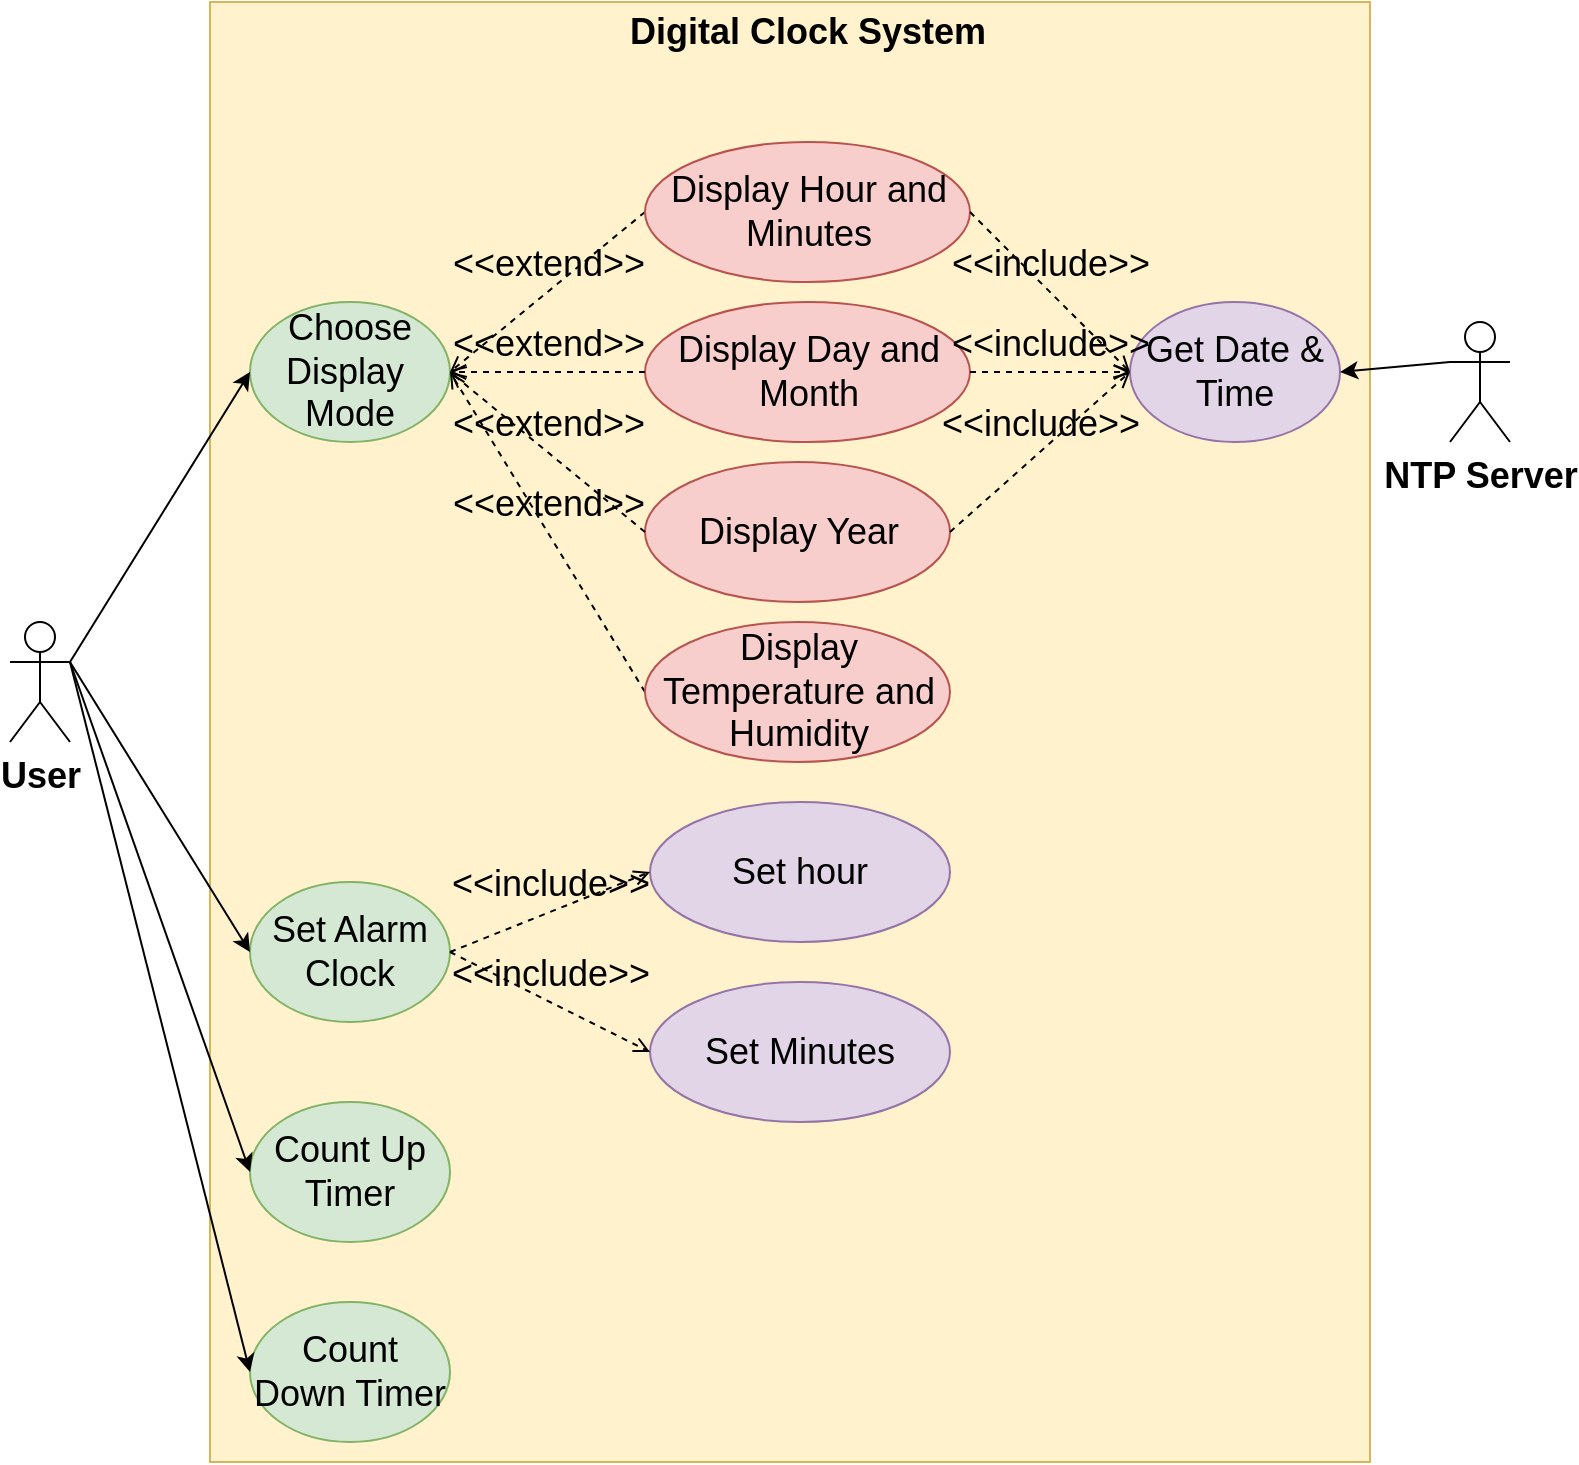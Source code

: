 <mxfile version="28.2.4" pages="10">
  <diagram name="Use case diagram" id="Pj13aEyQDoYXjgAknNS8">
    <mxGraphModel dx="1737" dy="935" grid="1" gridSize="10" guides="1" tooltips="1" connect="1" arrows="1" fold="1" page="1" pageScale="1" pageWidth="850" pageHeight="1100" math="0" shadow="0">
      <root>
        <mxCell id="0" />
        <mxCell id="1" parent="0" />
        <mxCell id="ZqUyQ_YigS3raIp8QX06-36" value="" style="rounded=0;whiteSpace=wrap;html=1;fillColor=#fff2cc;strokeColor=#d6b656;fontSize=18;" parent="1" vertex="1">
          <mxGeometry x="160" y="120" width="580" height="730" as="geometry" />
        </mxCell>
        <mxCell id="ZqUyQ_YigS3raIp8QX06-1" value="User" style="shape=umlActor;verticalLabelPosition=bottom;verticalAlign=top;html=1;fontSize=18;fontStyle=1" parent="1" vertex="1">
          <mxGeometry x="60" y="430" width="30" height="60" as="geometry" />
        </mxCell>
        <mxCell id="ZqUyQ_YigS3raIp8QX06-2" value="NTP Server" style="shape=umlActor;verticalLabelPosition=bottom;verticalAlign=top;html=1;fontSize=18;fontStyle=1" parent="1" vertex="1">
          <mxGeometry x="780" y="280" width="30" height="60" as="geometry" />
        </mxCell>
        <mxCell id="ZqUyQ_YigS3raIp8QX06-5" value="Get Date &amp;amp; Time" style="ellipse;whiteSpace=wrap;html=1;fillColor=#e1d5e7;strokeColor=#9673a6;fontSize=18;" parent="1" vertex="1">
          <mxGeometry x="620" y="270" width="105" height="70" as="geometry" />
        </mxCell>
        <mxCell id="ZqUyQ_YigS3raIp8QX06-7" value="" style="endArrow=classic;html=1;rounded=0;exitX=0;exitY=0.333;exitDx=0;exitDy=0;exitPerimeter=0;entryX=1;entryY=0.5;entryDx=0;entryDy=0;fontSize=18;" parent="1" source="ZqUyQ_YigS3raIp8QX06-2" target="ZqUyQ_YigS3raIp8QX06-5" edge="1">
          <mxGeometry width="50" height="50" relative="1" as="geometry">
            <mxPoint x="440" y="370" as="sourcePoint" />
            <mxPoint x="490" y="320" as="targetPoint" />
          </mxGeometry>
        </mxCell>
        <mxCell id="ZqUyQ_YigS3raIp8QX06-8" value="Choose Display&amp;nbsp;&lt;div&gt;Mode&lt;/div&gt;" style="ellipse;whiteSpace=wrap;html=1;fillColor=#d5e8d4;strokeColor=#82b366;fontSize=18;" parent="1" vertex="1">
          <mxGeometry x="180" y="270" width="100" height="70" as="geometry" />
        </mxCell>
        <mxCell id="ZqUyQ_YigS3raIp8QX06-13" value="&amp;lt;&amp;lt;extend&amp;gt;&amp;gt;" style="html=1;verticalAlign=bottom;labelBackgroundColor=none;endArrow=open;endFill=0;dashed=1;rounded=0;entryX=1;entryY=0.5;entryDx=0;entryDy=0;exitX=0;exitY=0.5;exitDx=0;exitDy=0;fontSize=18;" parent="1" source="ZqUyQ_YigS3raIp8QX06-14" target="ZqUyQ_YigS3raIp8QX06-8" edge="1">
          <mxGeometry width="160" relative="1" as="geometry">
            <mxPoint x="407.5" y="265.0" as="sourcePoint" />
            <mxPoint x="527.5" y="270" as="targetPoint" />
          </mxGeometry>
        </mxCell>
        <mxCell id="ZqUyQ_YigS3raIp8QX06-14" value="Display Hour and Minutes" style="ellipse;whiteSpace=wrap;html=1;fillColor=#f8cecc;strokeColor=#b85450;fontSize=18;" parent="1" vertex="1">
          <mxGeometry x="377.5" y="190" width="162.5" height="70" as="geometry" />
        </mxCell>
        <mxCell id="ZqUyQ_YigS3raIp8QX06-15" value="Display Day and Month" style="ellipse;whiteSpace=wrap;html=1;fillColor=#f8cecc;strokeColor=#b85450;fontSize=18;" parent="1" vertex="1">
          <mxGeometry x="377.5" y="270" width="162.5" height="70" as="geometry" />
        </mxCell>
        <mxCell id="ZqUyQ_YigS3raIp8QX06-16" value="&amp;lt;&amp;lt;extend&amp;gt;&amp;gt;" style="html=1;verticalAlign=bottom;labelBackgroundColor=none;endArrow=open;endFill=0;dashed=1;rounded=0;entryX=1;entryY=0.5;entryDx=0;entryDy=0;exitX=0;exitY=0.5;exitDx=0;exitDy=0;fontSize=18;" parent="1" source="ZqUyQ_YigS3raIp8QX06-15" target="ZqUyQ_YigS3raIp8QX06-8" edge="1">
          <mxGeometry width="160" relative="1" as="geometry">
            <mxPoint x="462.5" y="330" as="sourcePoint" />
            <mxPoint x="367.5" y="370" as="targetPoint" />
          </mxGeometry>
        </mxCell>
        <mxCell id="ZqUyQ_YigS3raIp8QX06-17" value="Display Year" style="ellipse;whiteSpace=wrap;html=1;fillColor=#f8cecc;strokeColor=#b85450;fontSize=18;" parent="1" vertex="1">
          <mxGeometry x="377.5" y="350" width="152.5" height="70" as="geometry" />
        </mxCell>
        <mxCell id="ZqUyQ_YigS3raIp8QX06-18" value="&amp;lt;&amp;lt;extend&amp;gt;&amp;gt;" style="html=1;verticalAlign=bottom;labelBackgroundColor=none;endArrow=open;endFill=0;dashed=1;rounded=0;entryX=1;entryY=0.5;entryDx=0;entryDy=0;exitX=0;exitY=0.5;exitDx=0;exitDy=0;fontSize=18;" parent="1" source="ZqUyQ_YigS3raIp8QX06-17" target="ZqUyQ_YigS3raIp8QX06-8" edge="1">
          <mxGeometry width="160" relative="1" as="geometry">
            <mxPoint x="392.5" y="360" as="sourcePoint" />
            <mxPoint x="327.5" y="360" as="targetPoint" />
          </mxGeometry>
        </mxCell>
        <mxCell id="ZqUyQ_YigS3raIp8QX06-19" value="&amp;lt;&amp;lt;extend&amp;gt;&amp;gt;" style="html=1;verticalAlign=bottom;labelBackgroundColor=none;endArrow=open;endFill=0;dashed=1;rounded=0;exitX=0;exitY=0.5;exitDx=0;exitDy=0;entryX=1;entryY=0.5;entryDx=0;entryDy=0;fontSize=18;" parent="1" source="ZqUyQ_YigS3raIp8QX06-20" target="ZqUyQ_YigS3raIp8QX06-8" edge="1">
          <mxGeometry width="160" relative="1" as="geometry">
            <mxPoint x="297.5" y="460" as="sourcePoint" />
            <mxPoint x="317.5" y="310" as="targetPoint" />
          </mxGeometry>
        </mxCell>
        <mxCell id="ZqUyQ_YigS3raIp8QX06-20" value="Display Temperature and Humidity" style="ellipse;whiteSpace=wrap;html=1;fillColor=#f8cecc;strokeColor=#b85450;fontSize=18;" parent="1" vertex="1">
          <mxGeometry x="377.5" y="430" width="152.5" height="70" as="geometry" />
        </mxCell>
        <mxCell id="ZqUyQ_YigS3raIp8QX06-23" value="" style="endArrow=classic;html=1;rounded=0;exitX=1;exitY=0.333;exitDx=0;exitDy=0;exitPerimeter=0;entryX=0;entryY=0.5;entryDx=0;entryDy=0;fontSize=18;" parent="1" source="ZqUyQ_YigS3raIp8QX06-1" target="ZqUyQ_YigS3raIp8QX06-8" edge="1">
          <mxGeometry width="50" height="50" relative="1" as="geometry">
            <mxPoint x="120" y="430" as="sourcePoint" />
            <mxPoint x="170" y="380" as="targetPoint" />
          </mxGeometry>
        </mxCell>
        <mxCell id="ZqUyQ_YigS3raIp8QX06-25" value="&amp;lt;&amp;lt;include&amp;gt;&amp;gt;" style="html=1;verticalAlign=bottom;labelBackgroundColor=none;endArrow=open;endFill=0;dashed=1;rounded=0;exitX=1;exitY=0.5;exitDx=0;exitDy=0;entryX=0;entryY=0.5;entryDx=0;entryDy=0;fontSize=18;" parent="1" source="ZqUyQ_YigS3raIp8QX06-14" target="ZqUyQ_YigS3raIp8QX06-5" edge="1">
          <mxGeometry width="160" relative="1" as="geometry">
            <mxPoint x="580" y="440" as="sourcePoint" />
            <mxPoint x="740" y="440" as="targetPoint" />
          </mxGeometry>
        </mxCell>
        <mxCell id="ZqUyQ_YigS3raIp8QX06-26" value="&amp;lt;&amp;lt;include&amp;gt;&amp;gt;" style="html=1;verticalAlign=bottom;labelBackgroundColor=none;endArrow=open;endFill=0;dashed=1;rounded=0;exitX=1;exitY=0.5;exitDx=0;exitDy=0;entryX=0;entryY=0.5;entryDx=0;entryDy=0;fontSize=18;" parent="1" source="ZqUyQ_YigS3raIp8QX06-15" target="ZqUyQ_YigS3raIp8QX06-5" edge="1">
          <mxGeometry width="160" relative="1" as="geometry">
            <mxPoint x="550" y="400" as="sourcePoint" />
            <mxPoint x="612" y="470" as="targetPoint" />
          </mxGeometry>
        </mxCell>
        <mxCell id="ZqUyQ_YigS3raIp8QX06-27" value="&amp;lt;&amp;lt;include&amp;gt;&amp;gt;" style="html=1;verticalAlign=bottom;labelBackgroundColor=none;endArrow=open;endFill=0;dashed=1;rounded=0;exitX=1;exitY=0.5;exitDx=0;exitDy=0;entryX=0;entryY=0.5;entryDx=0;entryDy=0;fontSize=18;" parent="1" source="ZqUyQ_YigS3raIp8QX06-17" target="ZqUyQ_YigS3raIp8QX06-5" edge="1">
          <mxGeometry width="160" relative="1" as="geometry">
            <mxPoint x="560" y="410" as="sourcePoint" />
            <mxPoint x="622" y="480" as="targetPoint" />
          </mxGeometry>
        </mxCell>
        <mxCell id="ZqUyQ_YigS3raIp8QX06-28" value="Set Alarm Clock" style="ellipse;whiteSpace=wrap;html=1;fillColor=#d5e8d4;strokeColor=#82b366;fontSize=18;" parent="1" vertex="1">
          <mxGeometry x="180" y="560" width="100" height="70" as="geometry" />
        </mxCell>
        <mxCell id="ZqUyQ_YigS3raIp8QX06-29" value="Set hour" style="ellipse;whiteSpace=wrap;html=1;fillColor=#e1d5e7;strokeColor=#9673a6;fontSize=18;" parent="1" vertex="1">
          <mxGeometry x="380" y="520" width="150" height="70" as="geometry" />
        </mxCell>
        <mxCell id="ZqUyQ_YigS3raIp8QX06-30" value="Set Minutes" style="ellipse;whiteSpace=wrap;html=1;fillColor=#e1d5e7;strokeColor=#9673a6;fontSize=18;" parent="1" vertex="1">
          <mxGeometry x="380" y="610" width="150" height="70" as="geometry" />
        </mxCell>
        <mxCell id="ZqUyQ_YigS3raIp8QX06-31" value="&amp;lt;&amp;lt;include&amp;gt;&amp;gt;" style="html=1;verticalAlign=bottom;labelBackgroundColor=none;endArrow=open;endFill=0;dashed=1;rounded=0;exitX=1;exitY=0.5;exitDx=0;exitDy=0;entryX=0;entryY=0.5;entryDx=0;entryDy=0;fontSize=18;" parent="1" source="ZqUyQ_YigS3raIp8QX06-28" target="ZqUyQ_YigS3raIp8QX06-29" edge="1">
          <mxGeometry width="160" relative="1" as="geometry">
            <mxPoint x="300" y="570" as="sourcePoint" />
            <mxPoint x="362" y="480" as="targetPoint" />
          </mxGeometry>
        </mxCell>
        <mxCell id="ZqUyQ_YigS3raIp8QX06-32" value="&amp;lt;&amp;lt;include&amp;gt;&amp;gt;" style="html=1;verticalAlign=bottom;labelBackgroundColor=none;endArrow=open;endFill=0;dashed=1;rounded=0;exitX=1;exitY=0.5;exitDx=0;exitDy=0;entryX=0;entryY=0.5;entryDx=0;entryDy=0;fontSize=18;" parent="1" source="ZqUyQ_YigS3raIp8QX06-28" target="ZqUyQ_YigS3raIp8QX06-30" edge="1">
          <mxGeometry width="160" relative="1" as="geometry">
            <mxPoint x="330" y="670" as="sourcePoint" />
            <mxPoint x="400" y="630" as="targetPoint" />
          </mxGeometry>
        </mxCell>
        <mxCell id="ZqUyQ_YigS3raIp8QX06-33" value="" style="endArrow=classic;html=1;rounded=0;exitX=1;exitY=0.333;exitDx=0;exitDy=0;exitPerimeter=0;entryX=0;entryY=0.5;entryDx=0;entryDy=0;fontSize=18;" parent="1" source="ZqUyQ_YigS3raIp8QX06-1" target="ZqUyQ_YigS3raIp8QX06-28" edge="1">
          <mxGeometry width="50" height="50" relative="1" as="geometry">
            <mxPoint x="90" y="630" as="sourcePoint" />
            <mxPoint x="140" y="580" as="targetPoint" />
          </mxGeometry>
        </mxCell>
        <mxCell id="ZqUyQ_YigS3raIp8QX06-34" value="Count Up Timer" style="ellipse;whiteSpace=wrap;html=1;fillColor=#d5e8d4;strokeColor=#82b366;fontSize=18;" parent="1" vertex="1">
          <mxGeometry x="180" y="670" width="100" height="70" as="geometry" />
        </mxCell>
        <mxCell id="ZqUyQ_YigS3raIp8QX06-35" value="" style="endArrow=classic;html=1;rounded=0;entryX=0;entryY=0.5;entryDx=0;entryDy=0;fontSize=18;" parent="1" target="ZqUyQ_YigS3raIp8QX06-34" edge="1">
          <mxGeometry width="50" height="50" relative="1" as="geometry">
            <mxPoint x="90" y="450" as="sourcePoint" />
            <mxPoint x="140" y="570" as="targetPoint" />
          </mxGeometry>
        </mxCell>
        <mxCell id="ZqUyQ_YigS3raIp8QX06-37" value="&lt;font&gt;&lt;b&gt;Digital Clock System&lt;/b&gt;&lt;/font&gt;" style="text;strokeColor=none;align=center;fillColor=none;html=1;verticalAlign=middle;whiteSpace=wrap;rounded=0;fontSize=18;" parent="1" vertex="1">
          <mxGeometry x="353.75" y="120" width="210" height="30" as="geometry" />
        </mxCell>
        <mxCell id="M4dgbkXiQxYSQq7G8x5S-1" value="Count Down Timer" style="ellipse;whiteSpace=wrap;html=1;fillColor=#d5e8d4;strokeColor=#82b366;fontSize=18;" parent="1" vertex="1">
          <mxGeometry x="180" y="770" width="100" height="70" as="geometry" />
        </mxCell>
        <mxCell id="M4dgbkXiQxYSQq7G8x5S-2" value="" style="endArrow=classic;html=1;rounded=0;exitX=1;exitY=0.333;exitDx=0;exitDy=0;exitPerimeter=0;entryX=0;entryY=0.5;entryDx=0;entryDy=0;fontSize=18;" parent="1" source="ZqUyQ_YigS3raIp8QX06-1" target="M4dgbkXiQxYSQq7G8x5S-1" edge="1">
          <mxGeometry width="50" height="50" relative="1" as="geometry">
            <mxPoint x="70" y="650" as="sourcePoint" />
            <mxPoint x="120" y="600" as="targetPoint" />
          </mxGeometry>
        </mxCell>
      </root>
    </mxGraphModel>
  </diagram>
  <diagram id="8jVxvTiHSpHEyHnl4OT1" name="Activity Watch Time Diagram">
    <mxGraphModel dx="1226" dy="660" grid="1" gridSize="10" guides="1" tooltips="1" connect="1" arrows="1" fold="1" page="1" pageScale="1" pageWidth="850" pageHeight="1100" math="0" shadow="0">
      <root>
        <mxCell id="0" />
        <mxCell id="1" parent="0" />
        <mxCell id="bIOeV48XJfCDIEhAlFY5-10" style="edgeStyle=orthogonalEdgeStyle;rounded=0;orthogonalLoop=1;jettySize=auto;html=1;entryX=0.5;entryY=0;entryDx=0;entryDy=0;" parent="1" source="AHASLqv7f3Xwpc-mEQi2-4" target="AHASLqv7f3Xwpc-mEQi2-7" edge="1">
          <mxGeometry relative="1" as="geometry" />
        </mxCell>
        <mxCell id="bIOeV48XJfCDIEhAlFY5-2" value="" style="edgeStyle=orthogonalEdgeStyle;rounded=0;orthogonalLoop=1;jettySize=auto;html=1;" parent="1" source="AHASLqv7f3Xwpc-mEQi2-7" target="AHASLqv7f3Xwpc-mEQi2-8" edge="1">
          <mxGeometry relative="1" as="geometry" />
        </mxCell>
        <mxCell id="AHASLqv7f3Xwpc-mEQi2-7" value="Connect Wifi" style="rounded=1;whiteSpace=wrap;html=1;arcSize=40;fontColor=#000000;fillColor=#ffffc0;strokeColor=#ff0000;fontSize=18;" parent="1" vertex="1">
          <mxGeometry x="320" y="190" width="160" height="40" as="geometry" />
        </mxCell>
        <mxCell id="bIOeV48XJfCDIEhAlFY5-11" value="" style="edgeStyle=orthogonalEdgeStyle;rounded=0;orthogonalLoop=1;jettySize=auto;html=1;" parent="1" source="AHASLqv7f3Xwpc-mEQi2-8" target="bIOeV48XJfCDIEhAlFY5-7" edge="1">
          <mxGeometry relative="1" as="geometry" />
        </mxCell>
        <mxCell id="3cGzjwHWMtda04c4JXpd-9" style="edgeStyle=orthogonalEdgeStyle;rounded=0;orthogonalLoop=1;jettySize=auto;html=1;exitX=1;exitY=0.5;exitDx=0;exitDy=0;entryX=1;entryY=0.5;entryDx=0;entryDy=0;" edge="1" parent="1" source="AHASLqv7f3Xwpc-mEQi2-8" target="AHASLqv7f3Xwpc-mEQi2-7">
          <mxGeometry relative="1" as="geometry">
            <mxPoint x="480" y="295" as="targetPoint" />
            <Array as="points">
              <mxPoint x="520" y="290" />
              <mxPoint x="520" y="210" />
            </Array>
          </mxGeometry>
        </mxCell>
        <mxCell id="AHASLqv7f3Xwpc-mEQi2-8" value="" style="rhombus;whiteSpace=wrap;html=1;fontColor=#000000;fillColor=#ffffc0;strokeColor=#ff0000;fontSize=18;" parent="1" vertex="1">
          <mxGeometry x="360" y="270" width="80" height="40" as="geometry" />
        </mxCell>
        <mxCell id="bIOeV48XJfCDIEhAlFY5-17" value="" style="edgeStyle=orthogonalEdgeStyle;rounded=0;orthogonalLoop=1;jettySize=auto;html=1;" parent="1" source="bIOeV48XJfCDIEhAlFY5-5" target="bIOeV48XJfCDIEhAlFY5-16" edge="1">
          <mxGeometry relative="1" as="geometry" />
        </mxCell>
        <mxCell id="bIOeV48XJfCDIEhAlFY5-5" value="Request to NTP Server" style="rounded=1;whiteSpace=wrap;html=1;arcSize=40;fontColor=#000000;fillColor=#ffffc0;strokeColor=#ff0000;fontSize=18;" parent="1" vertex="1">
          <mxGeometry x="320" y="590" width="160" height="40" as="geometry" />
        </mxCell>
        <mxCell id="bIOeV48XJfCDIEhAlFY5-13" value="" style="edgeStyle=orthogonalEdgeStyle;rounded=0;orthogonalLoop=1;jettySize=auto;html=1;" parent="1" source="bIOeV48XJfCDIEhAlFY5-7" target="bIOeV48XJfCDIEhAlFY5-12" edge="1">
          <mxGeometry relative="1" as="geometry" />
        </mxCell>
        <mxCell id="bIOeV48XJfCDIEhAlFY5-7" value="Access to AP" style="rounded=1;whiteSpace=wrap;html=1;arcSize=40;fontColor=#000000;fillColor=#ffffc0;strokeColor=#ff0000;fontSize=18;" parent="1" vertex="1">
          <mxGeometry x="320" y="350" width="160" height="40" as="geometry" />
        </mxCell>
        <mxCell id="bIOeV48XJfCDIEhAlFY5-15" value="" style="edgeStyle=orthogonalEdgeStyle;rounded=0;orthogonalLoop=1;jettySize=auto;html=1;" parent="1" source="bIOeV48XJfCDIEhAlFY5-12" target="bIOeV48XJfCDIEhAlFY5-14" edge="1">
          <mxGeometry relative="1" as="geometry" />
        </mxCell>
        <mxCell id="bIOeV48XJfCDIEhAlFY5-12" value="Get IP" style="rounded=1;whiteSpace=wrap;html=1;arcSize=40;fontColor=#000000;fillColor=#ffffc0;strokeColor=#ff0000;fontSize=18;" parent="1" vertex="1">
          <mxGeometry x="320" y="430" width="160" height="40" as="geometry" />
        </mxCell>
        <mxCell id="3cGzjwHWMtda04c4JXpd-7" value="" style="edgeStyle=orthogonalEdgeStyle;rounded=0;orthogonalLoop=1;jettySize=auto;html=1;" edge="1" parent="1" source="bIOeV48XJfCDIEhAlFY5-14" target="bIOeV48XJfCDIEhAlFY5-5">
          <mxGeometry relative="1" as="geometry" />
        </mxCell>
        <mxCell id="bIOeV48XJfCDIEhAlFY5-14" value="&lt;table&gt;&lt;tbody&gt;&lt;tr data-end=&quot;620&quot; data-start=&quot;581&quot;&gt;&lt;td data-end=&quot;620&quot; data-start=&quot;594&quot; data-col-size=&quot;md&quot;&gt;Initialize SNTP client&lt;/td&gt;&lt;/tr&gt;&lt;/tbody&gt;&lt;/table&gt;&lt;table&gt;&lt;tbody&gt;&lt;tr data-end=&quot;669&quot; data-start=&quot;621&quot;&gt;&lt;td data-col-size=&quot;sm&quot; data-end=&quot;634&quot; data-start=&quot;621&quot;&gt;&lt;/td&gt;&lt;/tr&gt;&lt;/tbody&gt;&lt;/table&gt;" style="rounded=1;whiteSpace=wrap;html=1;arcSize=40;fontColor=#000000;fillColor=#ffffc0;strokeColor=#ff0000;fontSize=18;" parent="1" vertex="1">
          <mxGeometry x="320" y="500" width="160" height="50" as="geometry" />
        </mxCell>
        <mxCell id="bIOeV48XJfCDIEhAlFY5-21" value="" style="edgeStyle=orthogonalEdgeStyle;rounded=0;orthogonalLoop=1;jettySize=auto;html=1;" parent="1" source="bIOeV48XJfCDIEhAlFY5-18" target="bIOeV48XJfCDIEhAlFY5-20" edge="1">
          <mxGeometry relative="1" as="geometry" />
        </mxCell>
        <mxCell id="bIOeV48XJfCDIEhAlFY5-23" value="" style="edgeStyle=orthogonalEdgeStyle;rounded=0;orthogonalLoop=1;jettySize=auto;html=1;" parent="1" source="bIOeV48XJfCDIEhAlFY5-20" target="bIOeV48XJfCDIEhAlFY5-22" edge="1">
          <mxGeometry relative="1" as="geometry" />
        </mxCell>
        <mxCell id="bIOeV48XJfCDIEhAlFY5-20" value="&lt;table&gt;&lt;tbody&gt;&lt;tr data-end=&quot;815&quot; data-start=&quot;770&quot;&gt;&lt;td data-col-size=&quot;md&quot; data-end=&quot;815&quot; data-start=&quot;783&quot;&gt;Receive time from NTP Server&lt;/td&gt;&lt;/tr&gt;&lt;/tbody&gt;&lt;/table&gt;&lt;table&gt;&lt;tbody&gt;&lt;tr data-end=&quot;866&quot; data-start=&quot;816&quot;&gt;&lt;td data-col-size=&quot;sm&quot; data-end=&quot;829&quot; data-start=&quot;816&quot;&gt;&lt;/td&gt;&lt;/tr&gt;&lt;/tbody&gt;&lt;/table&gt;" style="rounded=1;whiteSpace=wrap;html=1;arcSize=40;fontColor=#000000;fillColor=#ffffc0;strokeColor=#ff0000;fontSize=18;" parent="1" vertex="1">
          <mxGeometry x="320" y="670" width="160" height="40" as="geometry" />
        </mxCell>
        <mxCell id="bIOeV48XJfCDIEhAlFY5-25" value="" style="edgeStyle=orthogonalEdgeStyle;rounded=0;orthogonalLoop=1;jettySize=auto;html=1;" parent="1" source="bIOeV48XJfCDIEhAlFY5-22" edge="1">
          <mxGeometry relative="1" as="geometry">
            <mxPoint x="400" y="830" as="targetPoint" />
          </mxGeometry>
        </mxCell>
        <mxCell id="3cGzjwHWMtda04c4JXpd-19" value="" style="group" vertex="1" connectable="0" parent="1">
          <mxGeometry x="40" y="40" width="760" height="1000" as="geometry" />
        </mxCell>
        <mxCell id="3cGzjwHWMtda04c4JXpd-3" value="&lt;font style=&quot;font-size: 22px;&quot;&gt;User&lt;/font&gt;" style="swimlane;whiteSpace=wrap;html=1;fillColor=#f8cecc;strokeColor=#b85450;" vertex="1" parent="3cGzjwHWMtda04c4JXpd-19">
          <mxGeometry width="220" height="880" as="geometry" />
        </mxCell>
        <mxCell id="AHASLqv7f3Xwpc-mEQi2-4" value="&lt;font&gt;Turn on&lt;/font&gt;" style="rounded=1;whiteSpace=wrap;html=1;arcSize=40;fontColor=#000000;fillColor=#ffffc0;strokeColor=#ff0000;fontSize=18;" parent="3cGzjwHWMtda04c4JXpd-3" vertex="1">
          <mxGeometry x="40" y="80" width="160" height="40" as="geometry" />
        </mxCell>
        <mxCell id="AHASLqv7f3Xwpc-mEQi2-3" value="" style="ellipse;fillColor=strokeColor;html=1;fontSize=18;" parent="3cGzjwHWMtda04c4JXpd-3" vertex="1">
          <mxGeometry x="105" y="30" width="30" height="30" as="geometry" />
        </mxCell>
        <mxCell id="AHASLqv7f3Xwpc-mEQi2-6" value="" style="edgeStyle=orthogonalEdgeStyle;rounded=0;orthogonalLoop=1;jettySize=auto;html=1;fontSize=18;" parent="3cGzjwHWMtda04c4JXpd-3" source="AHASLqv7f3Xwpc-mEQi2-3" target="AHASLqv7f3Xwpc-mEQi2-4" edge="1">
          <mxGeometry relative="1" as="geometry" />
        </mxCell>
        <mxCell id="AahfM5DeBYbxYwTcAC6d-3" value="View time display" style="rounded=1;whiteSpace=wrap;html=1;arcSize=40;fontColor=#000000;fillColor=#ffffc0;strokeColor=#ff0000;fontSize=18;" vertex="1" parent="3cGzjwHWMtda04c4JXpd-3">
          <mxGeometry x="40" y="760" width="160" height="40" as="geometry" />
        </mxCell>
        <mxCell id="AHASLqv7f3Xwpc-mEQi2-2" value="" style="ellipse;html=1;shape=endState;fillColor=strokeColor;fontSize=18;" parent="3cGzjwHWMtda04c4JXpd-3" vertex="1">
          <mxGeometry x="105" y="830" width="30" height="30" as="geometry" />
        </mxCell>
        <mxCell id="3cGzjwHWMtda04c4JXpd-2" value="" style="edgeStyle=orthogonalEdgeStyle;rounded=0;orthogonalLoop=1;jettySize=auto;html=1;" edge="1" parent="3cGzjwHWMtda04c4JXpd-3" source="AahfM5DeBYbxYwTcAC6d-3" target="AHASLqv7f3Xwpc-mEQi2-2">
          <mxGeometry relative="1" as="geometry" />
        </mxCell>
        <mxCell id="3cGzjwHWMtda04c4JXpd-4" value="&lt;font style=&quot;font-size: 22px;&quot;&gt;System(ESP32-C3)&lt;/font&gt;" style="swimlane;whiteSpace=wrap;html=1;fillColor=#f8cecc;strokeColor=#b85450;" vertex="1" parent="3cGzjwHWMtda04c4JXpd-19">
          <mxGeometry x="220" width="340" height="880" as="geometry" />
        </mxCell>
        <mxCell id="3cGzjwHWMtda04c4JXpd-17" value="&lt;font style=&quot;font-size: 16px;&quot;&gt;Yes&lt;/font&gt;" style="text;strokeColor=none;align=center;fillColor=none;html=1;verticalAlign=middle;whiteSpace=wrap;rounded=0;" vertex="1" parent="3cGzjwHWMtda04c4JXpd-4">
          <mxGeometry x="130" y="280" width="60" height="30" as="geometry" />
        </mxCell>
        <mxCell id="3cGzjwHWMtda04c4JXpd-18" value="&lt;font style=&quot;font-size: 16px;&quot;&gt;No&lt;/font&gt;" style="text;strokeColor=none;align=center;fillColor=none;html=1;verticalAlign=middle;whiteSpace=wrap;rounded=0;" vertex="1" parent="3cGzjwHWMtda04c4JXpd-4">
          <mxGeometry x="190" y="230" width="60" height="30" as="geometry" />
        </mxCell>
        <mxCell id="AahfM5DeBYbxYwTcAC6d-1" value="Display Hour &amp;amp; Minutes" style="rounded=1;whiteSpace=wrap;html=1;arcSize=40;fontColor=#000000;fillColor=#ffffc0;strokeColor=#ff0000;fontSize=18;" vertex="1" parent="3cGzjwHWMtda04c4JXpd-4">
          <mxGeometry x="60" y="760" width="160" height="40" as="geometry" />
        </mxCell>
        <mxCell id="bIOeV48XJfCDIEhAlFY5-22" value="&lt;table&gt;&lt;tbody&gt;&lt;tr data-end=&quot;815&quot; data-start=&quot;770&quot;&gt;&lt;td data-col-size=&quot;md&quot; data-end=&quot;815&quot; data-start=&quot;783&quot;&gt;Update system time (internal RTC)&lt;table style=&quot;background-color: transparent; color: light-dark(rgb(0, 0, 0), rgb(19, 19, 19));&quot;&gt;&lt;tbody&gt;&lt;tr data-end=&quot;866&quot; data-start=&quot;816&quot;&gt;&lt;td data-col-size=&quot;sm&quot; data-end=&quot;829&quot; data-start=&quot;816&quot;&gt;&lt;/td&gt;&lt;/tr&gt;&lt;/tbody&gt;&lt;/table&gt;&lt;/td&gt;&lt;/tr&gt;&lt;/tbody&gt;&lt;/table&gt;" style="rounded=1;whiteSpace=wrap;html=1;arcSize=40;fontColor=#000000;fillColor=#ffffc0;strokeColor=#ff0000;fontSize=18;" parent="3cGzjwHWMtda04c4JXpd-4" vertex="1">
          <mxGeometry x="60" y="700" width="160" height="40" as="geometry" />
        </mxCell>
        <mxCell id="3cGzjwHWMtda04c4JXpd-5" value="&lt;font style=&quot;font-size: 22px;&quot;&gt;NTP Server&lt;/font&gt;" style="swimlane;whiteSpace=wrap;html=1;fillColor=#f8cecc;strokeColor=#b85450;" vertex="1" parent="3cGzjwHWMtda04c4JXpd-19">
          <mxGeometry x="560" width="200" height="880" as="geometry" />
        </mxCell>
        <mxCell id="bIOeV48XJfCDIEhAlFY5-16" value="Reciver Request" style="rounded=1;whiteSpace=wrap;html=1;arcSize=40;fontColor=#000000;fillColor=#ffffc0;strokeColor=#ff0000;fontSize=18;" parent="3cGzjwHWMtda04c4JXpd-5" vertex="1">
          <mxGeometry x="20" y="550" width="160" height="40" as="geometry" />
        </mxCell>
        <mxCell id="bIOeV48XJfCDIEhAlFY5-18" value="Respond with accurate UTC time" style="rounded=1;whiteSpace=wrap;html=1;arcSize=40;fontColor=#000000;fillColor=#ffffc0;strokeColor=#ff0000;fontSize=18;" parent="3cGzjwHWMtda04c4JXpd-5" vertex="1">
          <mxGeometry x="20" y="630" width="160" height="40" as="geometry" />
        </mxCell>
        <mxCell id="bIOeV48XJfCDIEhAlFY5-19" value="" style="edgeStyle=orthogonalEdgeStyle;rounded=0;orthogonalLoop=1;jettySize=auto;html=1;" parent="3cGzjwHWMtda04c4JXpd-5" source="bIOeV48XJfCDIEhAlFY5-16" target="bIOeV48XJfCDIEhAlFY5-18" edge="1">
          <mxGeometry relative="1" as="geometry" />
        </mxCell>
        <mxCell id="AahfM5DeBYbxYwTcAC6d-4" value="" style="edgeStyle=orthogonalEdgeStyle;rounded=0;orthogonalLoop=1;jettySize=auto;html=1;" edge="1" parent="3cGzjwHWMtda04c4JXpd-19" source="AahfM5DeBYbxYwTcAC6d-1" target="AahfM5DeBYbxYwTcAC6d-3">
          <mxGeometry relative="1" as="geometry" />
        </mxCell>
      </root>
    </mxGraphModel>
  </diagram>
  <diagram id="3DdnA--LwGh3zueWISqp" name="Activity Day of Week Diagram">
    <mxGraphModel dx="719" dy="387" grid="1" gridSize="10" guides="1" tooltips="1" connect="1" arrows="1" fold="1" page="1" pageScale="1" pageWidth="850" pageHeight="1100" math="0" shadow="0">
      <root>
        <mxCell id="0" />
        <mxCell id="1" parent="0" />
        <mxCell id="6dAPsX7pQPRo5b3p1s39-1" style="edgeStyle=orthogonalEdgeStyle;rounded=0;orthogonalLoop=1;jettySize=auto;html=1;entryX=0.5;entryY=0;entryDx=0;entryDy=0;" edge="1" parent="1" source="6dAPsX7pQPRo5b3p1s39-22" target="6dAPsX7pQPRo5b3p1s39-3">
          <mxGeometry relative="1" as="geometry" />
        </mxCell>
        <mxCell id="6dAPsX7pQPRo5b3p1s39-2" value="" style="edgeStyle=orthogonalEdgeStyle;rounded=0;orthogonalLoop=1;jettySize=auto;html=1;" edge="1" parent="1" source="6dAPsX7pQPRo5b3p1s39-3" target="6dAPsX7pQPRo5b3p1s39-6">
          <mxGeometry relative="1" as="geometry" />
        </mxCell>
        <mxCell id="6dAPsX7pQPRo5b3p1s39-3" value="Connect Wifi" style="rounded=1;whiteSpace=wrap;html=1;arcSize=40;fontColor=#000000;fillColor=#ffffc0;strokeColor=#ff0000;fontSize=18;" vertex="1" parent="1">
          <mxGeometry x="320" y="190" width="160" height="40" as="geometry" />
        </mxCell>
        <mxCell id="6dAPsX7pQPRo5b3p1s39-4" value="" style="edgeStyle=orthogonalEdgeStyle;rounded=0;orthogonalLoop=1;jettySize=auto;html=1;" edge="1" parent="1" source="6dAPsX7pQPRo5b3p1s39-6" target="6dAPsX7pQPRo5b3p1s39-10">
          <mxGeometry relative="1" as="geometry" />
        </mxCell>
        <mxCell id="6dAPsX7pQPRo5b3p1s39-5" style="edgeStyle=orthogonalEdgeStyle;rounded=0;orthogonalLoop=1;jettySize=auto;html=1;exitX=1;exitY=0.5;exitDx=0;exitDy=0;entryX=1;entryY=0.5;entryDx=0;entryDy=0;" edge="1" parent="1" source="6dAPsX7pQPRo5b3p1s39-6" target="6dAPsX7pQPRo5b3p1s39-3">
          <mxGeometry relative="1" as="geometry">
            <mxPoint x="480" y="295" as="targetPoint" />
            <Array as="points">
              <mxPoint x="520" y="290" />
              <mxPoint x="520" y="210" />
            </Array>
          </mxGeometry>
        </mxCell>
        <mxCell id="6dAPsX7pQPRo5b3p1s39-6" value="" style="rhombus;whiteSpace=wrap;html=1;fontColor=#000000;fillColor=#ffffc0;strokeColor=#ff0000;fontSize=18;" vertex="1" parent="1">
          <mxGeometry x="370" y="270" width="60" height="40" as="geometry" />
        </mxCell>
        <mxCell id="6dAPsX7pQPRo5b3p1s39-7" value="" style="edgeStyle=orthogonalEdgeStyle;rounded=0;orthogonalLoop=1;jettySize=auto;html=1;" edge="1" parent="1" source="6dAPsX7pQPRo5b3p1s39-8" target="6dAPsX7pQPRo5b3p1s39-36">
          <mxGeometry relative="1" as="geometry" />
        </mxCell>
        <mxCell id="6dAPsX7pQPRo5b3p1s39-8" value="Request to NTP Server" style="rounded=1;whiteSpace=wrap;html=1;arcSize=40;fontColor=#000000;fillColor=#ffffc0;strokeColor=#ff0000;fontSize=18;" vertex="1" parent="1">
          <mxGeometry x="320" y="590" width="160" height="40" as="geometry" />
        </mxCell>
        <mxCell id="6dAPsX7pQPRo5b3p1s39-9" value="" style="edgeStyle=orthogonalEdgeStyle;rounded=0;orthogonalLoop=1;jettySize=auto;html=1;" edge="1" parent="1" source="6dAPsX7pQPRo5b3p1s39-10" target="6dAPsX7pQPRo5b3p1s39-12">
          <mxGeometry relative="1" as="geometry" />
        </mxCell>
        <mxCell id="6dAPsX7pQPRo5b3p1s39-10" value="Access to AP" style="rounded=1;whiteSpace=wrap;html=1;arcSize=40;fontColor=#000000;fillColor=#ffffc0;strokeColor=#ff0000;fontSize=18;" vertex="1" parent="1">
          <mxGeometry x="320" y="350" width="160" height="40" as="geometry" />
        </mxCell>
        <mxCell id="6dAPsX7pQPRo5b3p1s39-11" value="" style="edgeStyle=orthogonalEdgeStyle;rounded=0;orthogonalLoop=1;jettySize=auto;html=1;" edge="1" parent="1" source="6dAPsX7pQPRo5b3p1s39-12" target="6dAPsX7pQPRo5b3p1s39-14">
          <mxGeometry relative="1" as="geometry" />
        </mxCell>
        <mxCell id="6dAPsX7pQPRo5b3p1s39-12" value="Get IP" style="rounded=1;whiteSpace=wrap;html=1;arcSize=40;fontColor=#000000;fillColor=#ffffc0;strokeColor=#ff0000;fontSize=18;" vertex="1" parent="1">
          <mxGeometry x="320" y="430" width="160" height="40" as="geometry" />
        </mxCell>
        <mxCell id="6dAPsX7pQPRo5b3p1s39-13" value="" style="edgeStyle=orthogonalEdgeStyle;rounded=0;orthogonalLoop=1;jettySize=auto;html=1;" edge="1" parent="1" source="6dAPsX7pQPRo5b3p1s39-14" target="6dAPsX7pQPRo5b3p1s39-8">
          <mxGeometry relative="1" as="geometry" />
        </mxCell>
        <mxCell id="6dAPsX7pQPRo5b3p1s39-14" value="&lt;table&gt;&lt;tbody&gt;&lt;tr data-end=&quot;620&quot; data-start=&quot;581&quot;&gt;&lt;td data-end=&quot;620&quot; data-start=&quot;594&quot; data-col-size=&quot;md&quot;&gt;Initialize SNTP client&lt;/td&gt;&lt;/tr&gt;&lt;/tbody&gt;&lt;/table&gt;&lt;table&gt;&lt;tbody&gt;&lt;tr data-end=&quot;669&quot; data-start=&quot;621&quot;&gt;&lt;td data-col-size=&quot;sm&quot; data-end=&quot;634&quot; data-start=&quot;621&quot;&gt;&lt;/td&gt;&lt;/tr&gt;&lt;/tbody&gt;&lt;/table&gt;" style="rounded=1;whiteSpace=wrap;html=1;arcSize=40;fontColor=#000000;fillColor=#ffffc0;strokeColor=#ff0000;fontSize=18;" vertex="1" parent="1">
          <mxGeometry x="320" y="500" width="160" height="50" as="geometry" />
        </mxCell>
        <mxCell id="6dAPsX7pQPRo5b3p1s39-15" value="" style="edgeStyle=orthogonalEdgeStyle;rounded=0;orthogonalLoop=1;jettySize=auto;html=1;" edge="1" parent="1" source="6dAPsX7pQPRo5b3p1s39-37" target="6dAPsX7pQPRo5b3p1s39-17">
          <mxGeometry relative="1" as="geometry" />
        </mxCell>
        <mxCell id="6dAPsX7pQPRo5b3p1s39-16" value="" style="edgeStyle=orthogonalEdgeStyle;rounded=0;orthogonalLoop=1;jettySize=auto;html=1;" edge="1" parent="1" source="6dAPsX7pQPRo5b3p1s39-17" target="6dAPsX7pQPRo5b3p1s39-19">
          <mxGeometry relative="1" as="geometry" />
        </mxCell>
        <mxCell id="6dAPsX7pQPRo5b3p1s39-17" value="&lt;table&gt;&lt;tbody&gt;&lt;tr data-end=&quot;815&quot; data-start=&quot;770&quot;&gt;&lt;td data-col-size=&quot;md&quot; data-end=&quot;815&quot; data-start=&quot;783&quot;&gt;Receive time from NTP Server&lt;/td&gt;&lt;/tr&gt;&lt;/tbody&gt;&lt;/table&gt;&lt;table&gt;&lt;tbody&gt;&lt;tr data-end=&quot;866&quot; data-start=&quot;816&quot;&gt;&lt;td data-col-size=&quot;sm&quot; data-end=&quot;829&quot; data-start=&quot;816&quot;&gt;&lt;/td&gt;&lt;/tr&gt;&lt;/tbody&gt;&lt;/table&gt;" style="rounded=1;whiteSpace=wrap;html=1;arcSize=40;fontColor=#000000;fillColor=#ffffc0;strokeColor=#ff0000;fontSize=18;" vertex="1" parent="1">
          <mxGeometry x="320" y="670" width="160" height="40" as="geometry" />
        </mxCell>
        <mxCell id="6dAPsX7pQPRo5b3p1s39-18" style="edgeStyle=orthogonalEdgeStyle;rounded=0;orthogonalLoop=1;jettySize=auto;html=1;entryX=0.5;entryY=0;entryDx=0;entryDy=0;" edge="1" parent="1" source="6dAPsX7pQPRo5b3p1s39-19" target="6dAPsX7pQPRo5b3p1s39-28">
          <mxGeometry relative="1" as="geometry" />
        </mxCell>
        <mxCell id="6dAPsX7pQPRo5b3p1s39-19" value="&lt;table&gt;&lt;tbody&gt;&lt;tr data-end=&quot;815&quot; data-start=&quot;770&quot;&gt;&lt;td data-col-size=&quot;md&quot; data-end=&quot;815&quot; data-start=&quot;783&quot;&gt;Update system time (internal RTC)&lt;table style=&quot;background-color: transparent; color: light-dark(rgb(0, 0, 0), rgb(19, 19, 19));&quot;&gt;&lt;tbody&gt;&lt;tr data-end=&quot;866&quot; data-start=&quot;816&quot;&gt;&lt;td data-col-size=&quot;sm&quot; data-end=&quot;829&quot; data-start=&quot;816&quot;&gt;&lt;/td&gt;&lt;/tr&gt;&lt;/tbody&gt;&lt;/table&gt;&lt;/td&gt;&lt;/tr&gt;&lt;/tbody&gt;&lt;/table&gt;" style="rounded=1;whiteSpace=wrap;html=1;arcSize=40;fontColor=#000000;fillColor=#ffffc0;strokeColor=#ff0000;fontSize=18;" vertex="1" parent="1">
          <mxGeometry x="320" y="750" width="160" height="40" as="geometry" />
        </mxCell>
        <mxCell id="6dAPsX7pQPRo5b3p1s39-20" value="" style="group" vertex="1" connectable="0" parent="1">
          <mxGeometry x="40" y="40" width="760" height="1000" as="geometry" />
        </mxCell>
        <mxCell id="6dAPsX7pQPRo5b3p1s39-21" value="&lt;font style=&quot;font-size: 22px;&quot;&gt;User&lt;/font&gt;" style="swimlane;whiteSpace=wrap;html=1;fillColor=#f8cecc;strokeColor=#b85450;" vertex="1" parent="6dAPsX7pQPRo5b3p1s39-20">
          <mxGeometry width="220" height="1000" as="geometry" />
        </mxCell>
        <mxCell id="6dAPsX7pQPRo5b3p1s39-22" value="&lt;font&gt;Turn on&lt;/font&gt;" style="rounded=1;whiteSpace=wrap;html=1;arcSize=40;fontColor=#000000;fillColor=#ffffc0;strokeColor=#ff0000;fontSize=18;" vertex="1" parent="6dAPsX7pQPRo5b3p1s39-21">
          <mxGeometry x="40" y="80" width="160" height="40" as="geometry" />
        </mxCell>
        <mxCell id="6dAPsX7pQPRo5b3p1s39-23" value="" style="ellipse;fillColor=strokeColor;html=1;fontSize=18;" vertex="1" parent="6dAPsX7pQPRo5b3p1s39-21">
          <mxGeometry x="105" y="30" width="30" height="30" as="geometry" />
        </mxCell>
        <mxCell id="6dAPsX7pQPRo5b3p1s39-24" value="" style="edgeStyle=orthogonalEdgeStyle;rounded=0;orthogonalLoop=1;jettySize=auto;html=1;fontSize=18;" edge="1" parent="6dAPsX7pQPRo5b3p1s39-21" source="6dAPsX7pQPRo5b3p1s39-23" target="6dAPsX7pQPRo5b3p1s39-22">
          <mxGeometry relative="1" as="geometry" />
        </mxCell>
        <mxCell id="6dAPsX7pQPRo5b3p1s39-25" value="View infor display" style="rounded=1;whiteSpace=wrap;html=1;arcSize=40;fontColor=#000000;fillColor=#ffffc0;strokeColor=#ff0000;fontSize=18;" vertex="1" parent="6dAPsX7pQPRo5b3p1s39-21">
          <mxGeometry x="40" y="880" width="160" height="40" as="geometry" />
        </mxCell>
        <mxCell id="6dAPsX7pQPRo5b3p1s39-26" value="" style="ellipse;html=1;shape=endState;fillColor=strokeColor;fontSize=18;" vertex="1" parent="6dAPsX7pQPRo5b3p1s39-21">
          <mxGeometry x="105" y="960" width="30" height="30" as="geometry" />
        </mxCell>
        <mxCell id="6dAPsX7pQPRo5b3p1s39-27" value="" style="edgeStyle=orthogonalEdgeStyle;rounded=0;orthogonalLoop=1;jettySize=auto;html=1;" edge="1" parent="6dAPsX7pQPRo5b3p1s39-21" source="6dAPsX7pQPRo5b3p1s39-25" target="6dAPsX7pQPRo5b3p1s39-26">
          <mxGeometry relative="1" as="geometry" />
        </mxCell>
        <mxCell id="6dAPsX7pQPRo5b3p1s39-28" value="&lt;font&gt;Press Button 1 x1&lt;/font&gt;" style="rounded=1;whiteSpace=wrap;html=1;arcSize=40;fontColor=#000000;fillColor=#ffffc0;strokeColor=#ff0000;fontSize=18;" vertex="1" parent="6dAPsX7pQPRo5b3p1s39-21">
          <mxGeometry x="40" y="800" width="160" height="40" as="geometry" />
        </mxCell>
        <mxCell id="6dAPsX7pQPRo5b3p1s39-29" value="&lt;font style=&quot;font-size: 22px;&quot;&gt;System(ESP32-C3)&lt;/font&gt;" style="swimlane;whiteSpace=wrap;html=1;fillColor=#f8cecc;strokeColor=#b85450;" vertex="1" parent="6dAPsX7pQPRo5b3p1s39-20">
          <mxGeometry x="220" width="340" height="1000" as="geometry" />
        </mxCell>
        <mxCell id="6dAPsX7pQPRo5b3p1s39-30" value="Yes" style="text;strokeColor=none;align=center;fillColor=none;html=1;verticalAlign=middle;whiteSpace=wrap;rounded=0;" vertex="1" parent="6dAPsX7pQPRo5b3p1s39-29">
          <mxGeometry x="120" y="270" width="60" height="30" as="geometry" />
        </mxCell>
        <mxCell id="6dAPsX7pQPRo5b3p1s39-31" value="No" style="text;strokeColor=none;align=center;fillColor=none;html=1;verticalAlign=middle;whiteSpace=wrap;rounded=0;" vertex="1" parent="6dAPsX7pQPRo5b3p1s39-29">
          <mxGeometry x="190" y="230" width="60" height="30" as="geometry" />
        </mxCell>
        <mxCell id="6dAPsX7pQPRo5b3p1s39-32" value="" style="edgeStyle=orthogonalEdgeStyle;rounded=0;orthogonalLoop=1;jettySize=auto;html=1;" edge="1" parent="6dAPsX7pQPRo5b3p1s39-29" source="6dAPsX7pQPRo5b3p1s39-33" target="6dAPsX7pQPRo5b3p1s39-34">
          <mxGeometry relative="1" as="geometry" />
        </mxCell>
        <mxCell id="6dAPsX7pQPRo5b3p1s39-33" value="&lt;font&gt;Detect button press&lt;/font&gt;" style="rounded=1;whiteSpace=wrap;html=1;arcSize=40;fontColor=#000000;fillColor=#ffffc0;strokeColor=#ff0000;fontSize=18;" vertex="1" parent="6dAPsX7pQPRo5b3p1s39-29">
          <mxGeometry x="60" y="800" width="160" height="40" as="geometry" />
        </mxCell>
        <mxCell id="6dAPsX7pQPRo5b3p1s39-34" value="Switch to Display Day of Week" style="rounded=1;whiteSpace=wrap;html=1;arcSize=40;fontColor=#000000;fillColor=#ffffc0;strokeColor=#ff0000;fontSize=18;" vertex="1" parent="6dAPsX7pQPRo5b3p1s39-29">
          <mxGeometry x="60" y="880" width="160" height="40" as="geometry" />
        </mxCell>
        <mxCell id="6dAPsX7pQPRo5b3p1s39-35" value="&lt;font style=&quot;font-size: 22px;&quot;&gt;NTP Server&lt;/font&gt;" style="swimlane;whiteSpace=wrap;html=1;fillColor=#f8cecc;strokeColor=#b85450;" vertex="1" parent="6dAPsX7pQPRo5b3p1s39-20">
          <mxGeometry x="560" width="200" height="1000" as="geometry" />
        </mxCell>
        <mxCell id="6dAPsX7pQPRo5b3p1s39-36" value="Reciver Request" style="rounded=1;whiteSpace=wrap;html=1;arcSize=40;fontColor=#000000;fillColor=#ffffc0;strokeColor=#ff0000;fontSize=18;" vertex="1" parent="6dAPsX7pQPRo5b3p1s39-35">
          <mxGeometry x="20" y="550" width="160" height="40" as="geometry" />
        </mxCell>
        <mxCell id="6dAPsX7pQPRo5b3p1s39-37" value="Respond with accurate UTC time" style="rounded=1;whiteSpace=wrap;html=1;arcSize=40;fontColor=#000000;fillColor=#ffffc0;strokeColor=#ff0000;fontSize=18;" vertex="1" parent="6dAPsX7pQPRo5b3p1s39-35">
          <mxGeometry x="20" y="630" width="160" height="40" as="geometry" />
        </mxCell>
        <mxCell id="6dAPsX7pQPRo5b3p1s39-38" value="" style="edgeStyle=orthogonalEdgeStyle;rounded=0;orthogonalLoop=1;jettySize=auto;html=1;" edge="1" parent="6dAPsX7pQPRo5b3p1s39-35" source="6dAPsX7pQPRo5b3p1s39-36" target="6dAPsX7pQPRo5b3p1s39-37">
          <mxGeometry relative="1" as="geometry" />
        </mxCell>
        <mxCell id="6dAPsX7pQPRo5b3p1s39-39" style="edgeStyle=orthogonalEdgeStyle;rounded=0;orthogonalLoop=1;jettySize=auto;html=1;entryX=0;entryY=0.5;entryDx=0;entryDy=0;" edge="1" parent="6dAPsX7pQPRo5b3p1s39-20" source="6dAPsX7pQPRo5b3p1s39-28" target="6dAPsX7pQPRo5b3p1s39-33">
          <mxGeometry relative="1" as="geometry" />
        </mxCell>
        <mxCell id="6dAPsX7pQPRo5b3p1s39-40" style="edgeStyle=orthogonalEdgeStyle;rounded=0;orthogonalLoop=1;jettySize=auto;html=1;entryX=1;entryY=0.5;entryDx=0;entryDy=0;" edge="1" parent="6dAPsX7pQPRo5b3p1s39-20" source="6dAPsX7pQPRo5b3p1s39-34" target="6dAPsX7pQPRo5b3p1s39-25">
          <mxGeometry relative="1" as="geometry" />
        </mxCell>
      </root>
    </mxGraphModel>
  </diagram>
  <diagram id="V7UFQnwCQf6_MjTBT2Yd" name="Activity Day Month Diagram">
    <mxGraphModel dx="1226" dy="660" grid="1" gridSize="10" guides="1" tooltips="1" connect="1" arrows="1" fold="1" page="1" pageScale="1" pageWidth="850" pageHeight="1100" math="0" shadow="0">
      <root>
        <mxCell id="0" />
        <mxCell id="1" parent="0" />
        <mxCell id="G5IjegDglF0VZ_-QbYBA-1" style="edgeStyle=orthogonalEdgeStyle;rounded=0;orthogonalLoop=1;jettySize=auto;html=1;entryX=0.5;entryY=0;entryDx=0;entryDy=0;" edge="1" parent="1" source="G5IjegDglF0VZ_-QbYBA-26" target="G5IjegDglF0VZ_-QbYBA-3">
          <mxGeometry relative="1" as="geometry" />
        </mxCell>
        <mxCell id="G5IjegDglF0VZ_-QbYBA-2" value="" style="edgeStyle=orthogonalEdgeStyle;rounded=0;orthogonalLoop=1;jettySize=auto;html=1;" edge="1" parent="1" source="G5IjegDglF0VZ_-QbYBA-3" target="G5IjegDglF0VZ_-QbYBA-6">
          <mxGeometry relative="1" as="geometry" />
        </mxCell>
        <mxCell id="G5IjegDglF0VZ_-QbYBA-3" value="Connect Wifi" style="rounded=1;whiteSpace=wrap;html=1;arcSize=40;fontColor=#000000;fillColor=#ffffc0;strokeColor=#ff0000;fontSize=18;" vertex="1" parent="1">
          <mxGeometry x="320" y="190" width="160" height="40" as="geometry" />
        </mxCell>
        <mxCell id="G5IjegDglF0VZ_-QbYBA-4" value="" style="edgeStyle=orthogonalEdgeStyle;rounded=0;orthogonalLoop=1;jettySize=auto;html=1;" edge="1" parent="1" source="G5IjegDglF0VZ_-QbYBA-6" target="G5IjegDglF0VZ_-QbYBA-10">
          <mxGeometry relative="1" as="geometry" />
        </mxCell>
        <mxCell id="G5IjegDglF0VZ_-QbYBA-5" style="edgeStyle=orthogonalEdgeStyle;rounded=0;orthogonalLoop=1;jettySize=auto;html=1;exitX=1;exitY=0.5;exitDx=0;exitDy=0;entryX=1;entryY=0.5;entryDx=0;entryDy=0;" edge="1" parent="1" source="G5IjegDglF0VZ_-QbYBA-6" target="G5IjegDglF0VZ_-QbYBA-3">
          <mxGeometry relative="1" as="geometry">
            <mxPoint x="480" y="295" as="targetPoint" />
            <Array as="points">
              <mxPoint x="520" y="300" />
              <mxPoint x="520" y="210" />
            </Array>
          </mxGeometry>
        </mxCell>
        <mxCell id="G5IjegDglF0VZ_-QbYBA-6" value="" style="rhombus;whiteSpace=wrap;html=1;fontColor=#000000;fillColor=#ffffc0;strokeColor=#ff0000;fontSize=18;" vertex="1" parent="1">
          <mxGeometry x="370" y="280" width="60" height="40" as="geometry" />
        </mxCell>
        <mxCell id="G5IjegDglF0VZ_-QbYBA-7" value="" style="edgeStyle=orthogonalEdgeStyle;rounded=0;orthogonalLoop=1;jettySize=auto;html=1;" edge="1" parent="1" source="G5IjegDglF0VZ_-QbYBA-8" target="G5IjegDglF0VZ_-QbYBA-36">
          <mxGeometry relative="1" as="geometry" />
        </mxCell>
        <mxCell id="G5IjegDglF0VZ_-QbYBA-8" value="Request to NTP Server" style="rounded=1;whiteSpace=wrap;html=1;arcSize=40;fontColor=#000000;fillColor=#ffffc0;strokeColor=#ff0000;fontSize=18;" vertex="1" parent="1">
          <mxGeometry x="320" y="590" width="160" height="40" as="geometry" />
        </mxCell>
        <mxCell id="G5IjegDglF0VZ_-QbYBA-9" value="" style="edgeStyle=orthogonalEdgeStyle;rounded=0;orthogonalLoop=1;jettySize=auto;html=1;" edge="1" parent="1" source="G5IjegDglF0VZ_-QbYBA-10" target="G5IjegDglF0VZ_-QbYBA-12">
          <mxGeometry relative="1" as="geometry" />
        </mxCell>
        <mxCell id="G5IjegDglF0VZ_-QbYBA-10" value="Access to AP" style="rounded=1;whiteSpace=wrap;html=1;arcSize=40;fontColor=#000000;fillColor=#ffffc0;strokeColor=#ff0000;fontSize=18;" vertex="1" parent="1">
          <mxGeometry x="320" y="350" width="160" height="40" as="geometry" />
        </mxCell>
        <mxCell id="G5IjegDglF0VZ_-QbYBA-11" value="" style="edgeStyle=orthogonalEdgeStyle;rounded=0;orthogonalLoop=1;jettySize=auto;html=1;" edge="1" parent="1" source="G5IjegDglF0VZ_-QbYBA-12" target="G5IjegDglF0VZ_-QbYBA-14">
          <mxGeometry relative="1" as="geometry" />
        </mxCell>
        <mxCell id="G5IjegDglF0VZ_-QbYBA-12" value="Get IP" style="rounded=1;whiteSpace=wrap;html=1;arcSize=40;fontColor=#000000;fillColor=#ffffc0;strokeColor=#ff0000;fontSize=18;" vertex="1" parent="1">
          <mxGeometry x="320" y="430" width="160" height="40" as="geometry" />
        </mxCell>
        <mxCell id="G5IjegDglF0VZ_-QbYBA-13" value="" style="edgeStyle=orthogonalEdgeStyle;rounded=0;orthogonalLoop=1;jettySize=auto;html=1;" edge="1" parent="1" source="G5IjegDglF0VZ_-QbYBA-14" target="G5IjegDglF0VZ_-QbYBA-8">
          <mxGeometry relative="1" as="geometry" />
        </mxCell>
        <mxCell id="G5IjegDglF0VZ_-QbYBA-14" value="&lt;table&gt;&lt;tbody&gt;&lt;tr data-end=&quot;620&quot; data-start=&quot;581&quot;&gt;&lt;td data-end=&quot;620&quot; data-start=&quot;594&quot; data-col-size=&quot;md&quot;&gt;Initialize SNTP client&lt;/td&gt;&lt;/tr&gt;&lt;/tbody&gt;&lt;/table&gt;&lt;table&gt;&lt;tbody&gt;&lt;tr data-end=&quot;669&quot; data-start=&quot;621&quot;&gt;&lt;td data-col-size=&quot;sm&quot; data-end=&quot;634&quot; data-start=&quot;621&quot;&gt;&lt;/td&gt;&lt;/tr&gt;&lt;/tbody&gt;&lt;/table&gt;" style="rounded=1;whiteSpace=wrap;html=1;arcSize=40;fontColor=#000000;fillColor=#ffffc0;strokeColor=#ff0000;fontSize=18;" vertex="1" parent="1">
          <mxGeometry x="320" y="500" width="160" height="50" as="geometry" />
        </mxCell>
        <mxCell id="G5IjegDglF0VZ_-QbYBA-15" value="" style="edgeStyle=orthogonalEdgeStyle;rounded=0;orthogonalLoop=1;jettySize=auto;html=1;" edge="1" parent="1" source="G5IjegDglF0VZ_-QbYBA-37" target="G5IjegDglF0VZ_-QbYBA-17">
          <mxGeometry relative="1" as="geometry" />
        </mxCell>
        <mxCell id="G5IjegDglF0VZ_-QbYBA-16" value="" style="edgeStyle=orthogonalEdgeStyle;rounded=0;orthogonalLoop=1;jettySize=auto;html=1;" edge="1" parent="1" source="G5IjegDglF0VZ_-QbYBA-17" target="G5IjegDglF0VZ_-QbYBA-19">
          <mxGeometry relative="1" as="geometry" />
        </mxCell>
        <mxCell id="G5IjegDglF0VZ_-QbYBA-17" value="&lt;table&gt;&lt;tbody&gt;&lt;tr data-end=&quot;815&quot; data-start=&quot;770&quot;&gt;&lt;td data-col-size=&quot;md&quot; data-end=&quot;815&quot; data-start=&quot;783&quot;&gt;Receive time from NTP Server&lt;/td&gt;&lt;/tr&gt;&lt;/tbody&gt;&lt;/table&gt;&lt;table&gt;&lt;tbody&gt;&lt;tr data-end=&quot;866&quot; data-start=&quot;816&quot;&gt;&lt;td data-col-size=&quot;sm&quot; data-end=&quot;829&quot; data-start=&quot;816&quot;&gt;&lt;/td&gt;&lt;/tr&gt;&lt;/tbody&gt;&lt;/table&gt;" style="rounded=1;whiteSpace=wrap;html=1;arcSize=40;fontColor=#000000;fillColor=#ffffc0;strokeColor=#ff0000;fontSize=18;" vertex="1" parent="1">
          <mxGeometry x="320" y="670" width="160" height="40" as="geometry" />
        </mxCell>
        <mxCell id="JODeGVs45aFHOcKDiOdP-2" style="edgeStyle=orthogonalEdgeStyle;rounded=0;orthogonalLoop=1;jettySize=auto;html=1;entryX=0.5;entryY=0;entryDx=0;entryDy=0;" edge="1" parent="1" source="G5IjegDglF0VZ_-QbYBA-19" target="fd5xnOJimjpWKRvkRD7O-1">
          <mxGeometry relative="1" as="geometry" />
        </mxCell>
        <mxCell id="G5IjegDglF0VZ_-QbYBA-19" value="&lt;table&gt;&lt;tbody&gt;&lt;tr data-end=&quot;815&quot; data-start=&quot;770&quot;&gt;&lt;td data-col-size=&quot;md&quot; data-end=&quot;815&quot; data-start=&quot;783&quot;&gt;Update system time (internal RTC)&lt;table style=&quot;background-color: transparent; color: light-dark(rgb(0, 0, 0), rgb(19, 19, 19));&quot;&gt;&lt;tbody&gt;&lt;tr data-end=&quot;866&quot; data-start=&quot;816&quot;&gt;&lt;td data-col-size=&quot;sm&quot; data-end=&quot;829&quot; data-start=&quot;816&quot;&gt;&lt;/td&gt;&lt;/tr&gt;&lt;/tbody&gt;&lt;/table&gt;&lt;/td&gt;&lt;/tr&gt;&lt;/tbody&gt;&lt;/table&gt;" style="rounded=1;whiteSpace=wrap;html=1;arcSize=40;fontColor=#000000;fillColor=#ffffc0;strokeColor=#ff0000;fontSize=18;" vertex="1" parent="1">
          <mxGeometry x="320" y="750" width="160" height="40" as="geometry" />
        </mxCell>
        <mxCell id="G5IjegDglF0VZ_-QbYBA-24" value="" style="group" vertex="1" connectable="0" parent="1">
          <mxGeometry x="40" y="40" width="760" height="1000" as="geometry" />
        </mxCell>
        <mxCell id="G5IjegDglF0VZ_-QbYBA-25" value="&lt;font style=&quot;font-size: 22px;&quot;&gt;User&lt;/font&gt;" style="swimlane;whiteSpace=wrap;html=1;fillColor=#f8cecc;strokeColor=#b85450;" vertex="1" parent="G5IjegDglF0VZ_-QbYBA-24">
          <mxGeometry width="220" height="1000" as="geometry" />
        </mxCell>
        <mxCell id="G5IjegDglF0VZ_-QbYBA-26" value="&lt;font&gt;Turn on&lt;/font&gt;" style="rounded=1;whiteSpace=wrap;html=1;arcSize=40;fontColor=#000000;fillColor=#ffffc0;strokeColor=#ff0000;fontSize=18;" vertex="1" parent="G5IjegDglF0VZ_-QbYBA-25">
          <mxGeometry x="40" y="80" width="160" height="40" as="geometry" />
        </mxCell>
        <mxCell id="G5IjegDglF0VZ_-QbYBA-27" value="" style="ellipse;fillColor=strokeColor;html=1;fontSize=18;" vertex="1" parent="G5IjegDglF0VZ_-QbYBA-25">
          <mxGeometry x="105" y="30" width="30" height="30" as="geometry" />
        </mxCell>
        <mxCell id="G5IjegDglF0VZ_-QbYBA-28" value="" style="edgeStyle=orthogonalEdgeStyle;rounded=0;orthogonalLoop=1;jettySize=auto;html=1;fontSize=18;" edge="1" parent="G5IjegDglF0VZ_-QbYBA-25" source="G5IjegDglF0VZ_-QbYBA-27" target="G5IjegDglF0VZ_-QbYBA-26">
          <mxGeometry relative="1" as="geometry" />
        </mxCell>
        <mxCell id="G5IjegDglF0VZ_-QbYBA-29" value="View infor display" style="rounded=1;whiteSpace=wrap;html=1;arcSize=40;fontColor=#000000;fillColor=#ffffc0;strokeColor=#ff0000;fontSize=18;" vertex="1" parent="G5IjegDglF0VZ_-QbYBA-25">
          <mxGeometry x="40" y="880" width="160" height="40" as="geometry" />
        </mxCell>
        <mxCell id="G5IjegDglF0VZ_-QbYBA-30" value="" style="ellipse;html=1;shape=endState;fillColor=strokeColor;fontSize=18;" vertex="1" parent="G5IjegDglF0VZ_-QbYBA-25">
          <mxGeometry x="105" y="960" width="30" height="30" as="geometry" />
        </mxCell>
        <mxCell id="G5IjegDglF0VZ_-QbYBA-31" value="" style="edgeStyle=orthogonalEdgeStyle;rounded=0;orthogonalLoop=1;jettySize=auto;html=1;" edge="1" parent="G5IjegDglF0VZ_-QbYBA-25" source="G5IjegDglF0VZ_-QbYBA-29" target="G5IjegDglF0VZ_-QbYBA-30">
          <mxGeometry relative="1" as="geometry" />
        </mxCell>
        <mxCell id="fd5xnOJimjpWKRvkRD7O-1" value="&lt;font&gt;Press Button 1 x2&lt;/font&gt;" style="rounded=1;whiteSpace=wrap;html=1;arcSize=40;fontColor=#000000;fillColor=#ffffc0;strokeColor=#ff0000;fontSize=18;" vertex="1" parent="G5IjegDglF0VZ_-QbYBA-25">
          <mxGeometry x="40" y="800" width="160" height="40" as="geometry" />
        </mxCell>
        <mxCell id="G5IjegDglF0VZ_-QbYBA-32" value="&lt;font style=&quot;font-size: 22px;&quot;&gt;System(ESP32-C3)&lt;/font&gt;" style="swimlane;whiteSpace=wrap;html=1;fillColor=#f8cecc;strokeColor=#b85450;" vertex="1" parent="G5IjegDglF0VZ_-QbYBA-24">
          <mxGeometry x="220" width="340" height="1000" as="geometry" />
        </mxCell>
        <mxCell id="G5IjegDglF0VZ_-QbYBA-33" value="Yes" style="text;strokeColor=none;align=center;fillColor=none;html=1;verticalAlign=middle;whiteSpace=wrap;rounded=0;" vertex="1" parent="G5IjegDglF0VZ_-QbYBA-32">
          <mxGeometry x="120" y="280" width="60" height="30" as="geometry" />
        </mxCell>
        <mxCell id="G5IjegDglF0VZ_-QbYBA-34" value="No" style="text;strokeColor=none;align=center;fillColor=none;html=1;verticalAlign=middle;whiteSpace=wrap;rounded=0;" vertex="1" parent="G5IjegDglF0VZ_-QbYBA-32">
          <mxGeometry x="190" y="230" width="60" height="30" as="geometry" />
        </mxCell>
        <mxCell id="fvl6MHZxXajgWxaHDUFZ-2" value="" style="edgeStyle=orthogonalEdgeStyle;rounded=0;orthogonalLoop=1;jettySize=auto;html=1;" edge="1" parent="G5IjegDglF0VZ_-QbYBA-32" source="Ew13PikWu8Datd_199ex-2" target="fvl6MHZxXajgWxaHDUFZ-1">
          <mxGeometry relative="1" as="geometry" />
        </mxCell>
        <mxCell id="Ew13PikWu8Datd_199ex-2" value="&lt;font&gt;Detect button press&lt;/font&gt;" style="rounded=1;whiteSpace=wrap;html=1;arcSize=40;fontColor=#000000;fillColor=#ffffc0;strokeColor=#ff0000;fontSize=18;" vertex="1" parent="G5IjegDglF0VZ_-QbYBA-32">
          <mxGeometry x="60" y="800" width="160" height="40" as="geometry" />
        </mxCell>
        <mxCell id="fvl6MHZxXajgWxaHDUFZ-1" value="Switch display to Day and Month" style="rounded=1;whiteSpace=wrap;html=1;arcSize=40;fontColor=#000000;fillColor=#ffffc0;strokeColor=#ff0000;fontSize=18;" vertex="1" parent="G5IjegDglF0VZ_-QbYBA-32">
          <mxGeometry x="60" y="880" width="160" height="40" as="geometry" />
        </mxCell>
        <mxCell id="G5IjegDglF0VZ_-QbYBA-35" value="&lt;font style=&quot;font-size: 22px;&quot;&gt;NTP Server&lt;/font&gt;" style="swimlane;whiteSpace=wrap;html=1;fillColor=#f8cecc;strokeColor=#b85450;" vertex="1" parent="G5IjegDglF0VZ_-QbYBA-24">
          <mxGeometry x="560" width="200" height="1000" as="geometry" />
        </mxCell>
        <mxCell id="G5IjegDglF0VZ_-QbYBA-36" value="Reciver Request" style="rounded=1;whiteSpace=wrap;html=1;arcSize=40;fontColor=#000000;fillColor=#ffffc0;strokeColor=#ff0000;fontSize=18;" vertex="1" parent="G5IjegDglF0VZ_-QbYBA-35">
          <mxGeometry x="20" y="550" width="160" height="40" as="geometry" />
        </mxCell>
        <mxCell id="G5IjegDglF0VZ_-QbYBA-37" value="Respond with accurate UTC time" style="rounded=1;whiteSpace=wrap;html=1;arcSize=40;fontColor=#000000;fillColor=#ffffc0;strokeColor=#ff0000;fontSize=18;" vertex="1" parent="G5IjegDglF0VZ_-QbYBA-35">
          <mxGeometry x="20" y="630" width="160" height="40" as="geometry" />
        </mxCell>
        <mxCell id="G5IjegDglF0VZ_-QbYBA-38" value="" style="edgeStyle=orthogonalEdgeStyle;rounded=0;orthogonalLoop=1;jettySize=auto;html=1;" edge="1" parent="G5IjegDglF0VZ_-QbYBA-35" source="G5IjegDglF0VZ_-QbYBA-36" target="G5IjegDglF0VZ_-QbYBA-37">
          <mxGeometry relative="1" as="geometry" />
        </mxCell>
        <mxCell id="JODeGVs45aFHOcKDiOdP-3" style="edgeStyle=orthogonalEdgeStyle;rounded=0;orthogonalLoop=1;jettySize=auto;html=1;entryX=0;entryY=0.5;entryDx=0;entryDy=0;" edge="1" parent="G5IjegDglF0VZ_-QbYBA-24" source="fd5xnOJimjpWKRvkRD7O-1" target="Ew13PikWu8Datd_199ex-2">
          <mxGeometry relative="1" as="geometry" />
        </mxCell>
        <mxCell id="fvl6MHZxXajgWxaHDUFZ-3" style="edgeStyle=orthogonalEdgeStyle;rounded=0;orthogonalLoop=1;jettySize=auto;html=1;entryX=1;entryY=0.5;entryDx=0;entryDy=0;" edge="1" parent="G5IjegDglF0VZ_-QbYBA-24" source="fvl6MHZxXajgWxaHDUFZ-1" target="G5IjegDglF0VZ_-QbYBA-29">
          <mxGeometry relative="1" as="geometry" />
        </mxCell>
      </root>
    </mxGraphModel>
  </diagram>
  <diagram id="eyEI0W17E4QYOxGVw4Q1" name="Activity Year Diagram">
    <mxGraphModel dx="719" dy="387" grid="1" gridSize="10" guides="1" tooltips="1" connect="1" arrows="1" fold="1" page="1" pageScale="1" pageWidth="850" pageHeight="1100" math="0" shadow="0">
      <root>
        <mxCell id="0" />
        <mxCell id="1" parent="0" />
        <mxCell id="4rCkmRjsixX02kxLFbIh-41" style="edgeStyle=orthogonalEdgeStyle;rounded=0;orthogonalLoop=1;jettySize=auto;html=1;entryX=0.5;entryY=0;entryDx=0;entryDy=0;" edge="1" parent="1" source="4rCkmRjsixX02kxLFbIh-62" target="4rCkmRjsixX02kxLFbIh-43">
          <mxGeometry relative="1" as="geometry" />
        </mxCell>
        <mxCell id="4rCkmRjsixX02kxLFbIh-42" value="" style="edgeStyle=orthogonalEdgeStyle;rounded=0;orthogonalLoop=1;jettySize=auto;html=1;" edge="1" parent="1" source="4rCkmRjsixX02kxLFbIh-43" target="4rCkmRjsixX02kxLFbIh-46">
          <mxGeometry relative="1" as="geometry" />
        </mxCell>
        <mxCell id="4rCkmRjsixX02kxLFbIh-43" value="Connect Wifi" style="rounded=1;whiteSpace=wrap;html=1;arcSize=40;fontColor=#000000;fillColor=#ffffc0;strokeColor=#ff0000;fontSize=18;" vertex="1" parent="1">
          <mxGeometry x="320" y="190" width="160" height="40" as="geometry" />
        </mxCell>
        <mxCell id="4rCkmRjsixX02kxLFbIh-44" value="" style="edgeStyle=orthogonalEdgeStyle;rounded=0;orthogonalLoop=1;jettySize=auto;html=1;" edge="1" parent="1" source="4rCkmRjsixX02kxLFbIh-46" target="4rCkmRjsixX02kxLFbIh-50">
          <mxGeometry relative="1" as="geometry" />
        </mxCell>
        <mxCell id="4rCkmRjsixX02kxLFbIh-45" style="edgeStyle=orthogonalEdgeStyle;rounded=0;orthogonalLoop=1;jettySize=auto;html=1;exitX=1;exitY=0.5;exitDx=0;exitDy=0;entryX=1;entryY=0.5;entryDx=0;entryDy=0;" edge="1" parent="1" source="4rCkmRjsixX02kxLFbIh-46" target="4rCkmRjsixX02kxLFbIh-43">
          <mxGeometry relative="1" as="geometry">
            <mxPoint x="480" y="295" as="targetPoint" />
            <Array as="points">
              <mxPoint x="520" y="290" />
              <mxPoint x="520" y="210" />
            </Array>
          </mxGeometry>
        </mxCell>
        <mxCell id="4rCkmRjsixX02kxLFbIh-46" value="" style="rhombus;whiteSpace=wrap;html=1;fontColor=#000000;fillColor=#ffffc0;strokeColor=#ff0000;fontSize=18;" vertex="1" parent="1">
          <mxGeometry x="370" y="270" width="60" height="40" as="geometry" />
        </mxCell>
        <mxCell id="4rCkmRjsixX02kxLFbIh-47" value="" style="edgeStyle=orthogonalEdgeStyle;rounded=0;orthogonalLoop=1;jettySize=auto;html=1;" edge="1" parent="1" source="4rCkmRjsixX02kxLFbIh-48" target="4rCkmRjsixX02kxLFbIh-76">
          <mxGeometry relative="1" as="geometry" />
        </mxCell>
        <mxCell id="4rCkmRjsixX02kxLFbIh-48" value="Request to NTP Server" style="rounded=1;whiteSpace=wrap;html=1;arcSize=40;fontColor=#000000;fillColor=#ffffc0;strokeColor=#ff0000;fontSize=18;" vertex="1" parent="1">
          <mxGeometry x="320" y="590" width="160" height="40" as="geometry" />
        </mxCell>
        <mxCell id="4rCkmRjsixX02kxLFbIh-49" value="" style="edgeStyle=orthogonalEdgeStyle;rounded=0;orthogonalLoop=1;jettySize=auto;html=1;" edge="1" parent="1" source="4rCkmRjsixX02kxLFbIh-50" target="4rCkmRjsixX02kxLFbIh-52">
          <mxGeometry relative="1" as="geometry" />
        </mxCell>
        <mxCell id="4rCkmRjsixX02kxLFbIh-50" value="Access to AP" style="rounded=1;whiteSpace=wrap;html=1;arcSize=40;fontColor=#000000;fillColor=#ffffc0;strokeColor=#ff0000;fontSize=18;" vertex="1" parent="1">
          <mxGeometry x="320" y="350" width="160" height="40" as="geometry" />
        </mxCell>
        <mxCell id="4rCkmRjsixX02kxLFbIh-51" value="" style="edgeStyle=orthogonalEdgeStyle;rounded=0;orthogonalLoop=1;jettySize=auto;html=1;" edge="1" parent="1" source="4rCkmRjsixX02kxLFbIh-52" target="4rCkmRjsixX02kxLFbIh-54">
          <mxGeometry relative="1" as="geometry" />
        </mxCell>
        <mxCell id="4rCkmRjsixX02kxLFbIh-52" value="Get IP" style="rounded=1;whiteSpace=wrap;html=1;arcSize=40;fontColor=#000000;fillColor=#ffffc0;strokeColor=#ff0000;fontSize=18;" vertex="1" parent="1">
          <mxGeometry x="320" y="430" width="160" height="40" as="geometry" />
        </mxCell>
        <mxCell id="4rCkmRjsixX02kxLFbIh-53" value="" style="edgeStyle=orthogonalEdgeStyle;rounded=0;orthogonalLoop=1;jettySize=auto;html=1;" edge="1" parent="1" source="4rCkmRjsixX02kxLFbIh-54" target="4rCkmRjsixX02kxLFbIh-48">
          <mxGeometry relative="1" as="geometry" />
        </mxCell>
        <mxCell id="4rCkmRjsixX02kxLFbIh-54" value="&lt;table&gt;&lt;tbody&gt;&lt;tr data-end=&quot;620&quot; data-start=&quot;581&quot;&gt;&lt;td data-end=&quot;620&quot; data-start=&quot;594&quot; data-col-size=&quot;md&quot;&gt;Initialize SNTP client&lt;/td&gt;&lt;/tr&gt;&lt;/tbody&gt;&lt;/table&gt;&lt;table&gt;&lt;tbody&gt;&lt;tr data-end=&quot;669&quot; data-start=&quot;621&quot;&gt;&lt;td data-col-size=&quot;sm&quot; data-end=&quot;634&quot; data-start=&quot;621&quot;&gt;&lt;/td&gt;&lt;/tr&gt;&lt;/tbody&gt;&lt;/table&gt;" style="rounded=1;whiteSpace=wrap;html=1;arcSize=40;fontColor=#000000;fillColor=#ffffc0;strokeColor=#ff0000;fontSize=18;" vertex="1" parent="1">
          <mxGeometry x="320" y="500" width="160" height="50" as="geometry" />
        </mxCell>
        <mxCell id="4rCkmRjsixX02kxLFbIh-55" value="" style="edgeStyle=orthogonalEdgeStyle;rounded=0;orthogonalLoop=1;jettySize=auto;html=1;" edge="1" parent="1" source="4rCkmRjsixX02kxLFbIh-77" target="4rCkmRjsixX02kxLFbIh-57">
          <mxGeometry relative="1" as="geometry" />
        </mxCell>
        <mxCell id="4rCkmRjsixX02kxLFbIh-56" value="" style="edgeStyle=orthogonalEdgeStyle;rounded=0;orthogonalLoop=1;jettySize=auto;html=1;" edge="1" parent="1" source="4rCkmRjsixX02kxLFbIh-57" target="4rCkmRjsixX02kxLFbIh-59">
          <mxGeometry relative="1" as="geometry" />
        </mxCell>
        <mxCell id="4rCkmRjsixX02kxLFbIh-57" value="&lt;table&gt;&lt;tbody&gt;&lt;tr data-end=&quot;815&quot; data-start=&quot;770&quot;&gt;&lt;td data-col-size=&quot;md&quot; data-end=&quot;815&quot; data-start=&quot;783&quot;&gt;Receive time from NTP Server&lt;/td&gt;&lt;/tr&gt;&lt;/tbody&gt;&lt;/table&gt;&lt;table&gt;&lt;tbody&gt;&lt;tr data-end=&quot;866&quot; data-start=&quot;816&quot;&gt;&lt;td data-col-size=&quot;sm&quot; data-end=&quot;829&quot; data-start=&quot;816&quot;&gt;&lt;/td&gt;&lt;/tr&gt;&lt;/tbody&gt;&lt;/table&gt;" style="rounded=1;whiteSpace=wrap;html=1;arcSize=40;fontColor=#000000;fillColor=#ffffc0;strokeColor=#ff0000;fontSize=18;" vertex="1" parent="1">
          <mxGeometry x="320" y="670" width="160" height="40" as="geometry" />
        </mxCell>
        <mxCell id="4rCkmRjsixX02kxLFbIh-58" style="edgeStyle=orthogonalEdgeStyle;rounded=0;orthogonalLoop=1;jettySize=auto;html=1;entryX=0.5;entryY=0;entryDx=0;entryDy=0;" edge="1" parent="1" source="4rCkmRjsixX02kxLFbIh-59" target="4rCkmRjsixX02kxLFbIh-68">
          <mxGeometry relative="1" as="geometry" />
        </mxCell>
        <mxCell id="4rCkmRjsixX02kxLFbIh-59" value="&lt;table&gt;&lt;tbody&gt;&lt;tr data-end=&quot;815&quot; data-start=&quot;770&quot;&gt;&lt;td data-col-size=&quot;md&quot; data-end=&quot;815&quot; data-start=&quot;783&quot;&gt;Update system time (internal RTC)&lt;table style=&quot;background-color: transparent; color: light-dark(rgb(0, 0, 0), rgb(19, 19, 19));&quot;&gt;&lt;tbody&gt;&lt;tr data-end=&quot;866&quot; data-start=&quot;816&quot;&gt;&lt;td data-col-size=&quot;sm&quot; data-end=&quot;829&quot; data-start=&quot;816&quot;&gt;&lt;/td&gt;&lt;/tr&gt;&lt;/tbody&gt;&lt;/table&gt;&lt;/td&gt;&lt;/tr&gt;&lt;/tbody&gt;&lt;/table&gt;" style="rounded=1;whiteSpace=wrap;html=1;arcSize=40;fontColor=#000000;fillColor=#ffffc0;strokeColor=#ff0000;fontSize=18;" vertex="1" parent="1">
          <mxGeometry x="320" y="750" width="160" height="40" as="geometry" />
        </mxCell>
        <mxCell id="4rCkmRjsixX02kxLFbIh-60" value="" style="group" vertex="1" connectable="0" parent="1">
          <mxGeometry x="40" y="40" width="760" height="1000" as="geometry" />
        </mxCell>
        <mxCell id="4rCkmRjsixX02kxLFbIh-61" value="&lt;font style=&quot;font-size: 22px;&quot;&gt;User&lt;/font&gt;" style="swimlane;whiteSpace=wrap;html=1;fillColor=#f8cecc;strokeColor=#b85450;" vertex="1" parent="4rCkmRjsixX02kxLFbIh-60">
          <mxGeometry width="220" height="1000" as="geometry" />
        </mxCell>
        <mxCell id="4rCkmRjsixX02kxLFbIh-62" value="&lt;font&gt;Turn on&lt;/font&gt;" style="rounded=1;whiteSpace=wrap;html=1;arcSize=40;fontColor=#000000;fillColor=#ffffc0;strokeColor=#ff0000;fontSize=18;" vertex="1" parent="4rCkmRjsixX02kxLFbIh-61">
          <mxGeometry x="40" y="80" width="160" height="40" as="geometry" />
        </mxCell>
        <mxCell id="4rCkmRjsixX02kxLFbIh-63" value="" style="ellipse;fillColor=strokeColor;html=1;fontSize=18;" vertex="1" parent="4rCkmRjsixX02kxLFbIh-61">
          <mxGeometry x="105" y="30" width="30" height="30" as="geometry" />
        </mxCell>
        <mxCell id="4rCkmRjsixX02kxLFbIh-64" value="" style="edgeStyle=orthogonalEdgeStyle;rounded=0;orthogonalLoop=1;jettySize=auto;html=1;fontSize=18;" edge="1" parent="4rCkmRjsixX02kxLFbIh-61" source="4rCkmRjsixX02kxLFbIh-63" target="4rCkmRjsixX02kxLFbIh-62">
          <mxGeometry relative="1" as="geometry" />
        </mxCell>
        <mxCell id="4rCkmRjsixX02kxLFbIh-65" value="View infor display" style="rounded=1;whiteSpace=wrap;html=1;arcSize=40;fontColor=#000000;fillColor=#ffffc0;strokeColor=#ff0000;fontSize=18;" vertex="1" parent="4rCkmRjsixX02kxLFbIh-61">
          <mxGeometry x="40" y="880" width="160" height="40" as="geometry" />
        </mxCell>
        <mxCell id="4rCkmRjsixX02kxLFbIh-66" value="" style="ellipse;html=1;shape=endState;fillColor=strokeColor;fontSize=18;" vertex="1" parent="4rCkmRjsixX02kxLFbIh-61">
          <mxGeometry x="105" y="960" width="30" height="30" as="geometry" />
        </mxCell>
        <mxCell id="4rCkmRjsixX02kxLFbIh-67" value="" style="edgeStyle=orthogonalEdgeStyle;rounded=0;orthogonalLoop=1;jettySize=auto;html=1;" edge="1" parent="4rCkmRjsixX02kxLFbIh-61" source="4rCkmRjsixX02kxLFbIh-65" target="4rCkmRjsixX02kxLFbIh-66">
          <mxGeometry relative="1" as="geometry" />
        </mxCell>
        <mxCell id="4rCkmRjsixX02kxLFbIh-68" value="&lt;font&gt;Press Button 1 x3&lt;/font&gt;" style="rounded=1;whiteSpace=wrap;html=1;arcSize=40;fontColor=#000000;fillColor=#ffffc0;strokeColor=#ff0000;fontSize=18;" vertex="1" parent="4rCkmRjsixX02kxLFbIh-61">
          <mxGeometry x="40" y="800" width="160" height="40" as="geometry" />
        </mxCell>
        <mxCell id="4rCkmRjsixX02kxLFbIh-69" value="&lt;font style=&quot;font-size: 22px;&quot;&gt;System(ESP32-C3)&lt;/font&gt;" style="swimlane;whiteSpace=wrap;html=1;fillColor=#f8cecc;strokeColor=#b85450;" vertex="1" parent="4rCkmRjsixX02kxLFbIh-60">
          <mxGeometry x="220" width="340" height="1000" as="geometry" />
        </mxCell>
        <mxCell id="4rCkmRjsixX02kxLFbIh-70" value="Yes" style="text;strokeColor=none;align=center;fillColor=none;html=1;verticalAlign=middle;whiteSpace=wrap;rounded=0;" vertex="1" parent="4rCkmRjsixX02kxLFbIh-69">
          <mxGeometry x="120" y="270" width="60" height="30" as="geometry" />
        </mxCell>
        <mxCell id="4rCkmRjsixX02kxLFbIh-71" value="No" style="text;strokeColor=none;align=center;fillColor=none;html=1;verticalAlign=middle;whiteSpace=wrap;rounded=0;" vertex="1" parent="4rCkmRjsixX02kxLFbIh-69">
          <mxGeometry x="165" y="220" width="60" height="30" as="geometry" />
        </mxCell>
        <mxCell id="4rCkmRjsixX02kxLFbIh-72" value="" style="edgeStyle=orthogonalEdgeStyle;rounded=0;orthogonalLoop=1;jettySize=auto;html=1;" edge="1" parent="4rCkmRjsixX02kxLFbIh-69" source="4rCkmRjsixX02kxLFbIh-73" target="4rCkmRjsixX02kxLFbIh-74">
          <mxGeometry relative="1" as="geometry" />
        </mxCell>
        <mxCell id="4rCkmRjsixX02kxLFbIh-73" value="&lt;font&gt;Detect button press&lt;/font&gt;" style="rounded=1;whiteSpace=wrap;html=1;arcSize=40;fontColor=#000000;fillColor=#ffffc0;strokeColor=#ff0000;fontSize=18;" vertex="1" parent="4rCkmRjsixX02kxLFbIh-69">
          <mxGeometry x="60" y="800" width="160" height="40" as="geometry" />
        </mxCell>
        <mxCell id="4rCkmRjsixX02kxLFbIh-74" value="Switch Display to Year" style="rounded=1;whiteSpace=wrap;html=1;arcSize=40;fontColor=#000000;fillColor=#ffffc0;strokeColor=#ff0000;fontSize=18;" vertex="1" parent="4rCkmRjsixX02kxLFbIh-69">
          <mxGeometry x="60" y="880" width="160" height="40" as="geometry" />
        </mxCell>
        <mxCell id="4rCkmRjsixX02kxLFbIh-75" value="&lt;font style=&quot;font-size: 22px;&quot;&gt;NTP Server&lt;/font&gt;" style="swimlane;whiteSpace=wrap;html=1;fillColor=#f8cecc;strokeColor=#b85450;" vertex="1" parent="4rCkmRjsixX02kxLFbIh-60">
          <mxGeometry x="560" width="200" height="1000" as="geometry" />
        </mxCell>
        <mxCell id="4rCkmRjsixX02kxLFbIh-76" value="Reciver Request" style="rounded=1;whiteSpace=wrap;html=1;arcSize=40;fontColor=#000000;fillColor=#ffffc0;strokeColor=#ff0000;fontSize=18;" vertex="1" parent="4rCkmRjsixX02kxLFbIh-75">
          <mxGeometry x="20" y="550" width="160" height="40" as="geometry" />
        </mxCell>
        <mxCell id="4rCkmRjsixX02kxLFbIh-77" value="Respond with accurate UTC time" style="rounded=1;whiteSpace=wrap;html=1;arcSize=40;fontColor=#000000;fillColor=#ffffc0;strokeColor=#ff0000;fontSize=18;" vertex="1" parent="4rCkmRjsixX02kxLFbIh-75">
          <mxGeometry x="20" y="630" width="160" height="40" as="geometry" />
        </mxCell>
        <mxCell id="4rCkmRjsixX02kxLFbIh-78" value="" style="edgeStyle=orthogonalEdgeStyle;rounded=0;orthogonalLoop=1;jettySize=auto;html=1;" edge="1" parent="4rCkmRjsixX02kxLFbIh-75" source="4rCkmRjsixX02kxLFbIh-76" target="4rCkmRjsixX02kxLFbIh-77">
          <mxGeometry relative="1" as="geometry" />
        </mxCell>
        <mxCell id="4rCkmRjsixX02kxLFbIh-79" style="edgeStyle=orthogonalEdgeStyle;rounded=0;orthogonalLoop=1;jettySize=auto;html=1;entryX=0;entryY=0.5;entryDx=0;entryDy=0;" edge="1" parent="4rCkmRjsixX02kxLFbIh-60" source="4rCkmRjsixX02kxLFbIh-68" target="4rCkmRjsixX02kxLFbIh-73">
          <mxGeometry relative="1" as="geometry" />
        </mxCell>
        <mxCell id="4rCkmRjsixX02kxLFbIh-80" style="edgeStyle=orthogonalEdgeStyle;rounded=0;orthogonalLoop=1;jettySize=auto;html=1;entryX=1;entryY=0.5;entryDx=0;entryDy=0;" edge="1" parent="4rCkmRjsixX02kxLFbIh-60" source="4rCkmRjsixX02kxLFbIh-74" target="4rCkmRjsixX02kxLFbIh-65">
          <mxGeometry relative="1" as="geometry" />
        </mxCell>
      </root>
    </mxGraphModel>
  </diagram>
  <diagram id="BlU13kbMqOaptbHKcBNu" name="Activity Temp &amp; Hum Diagram">
    <mxGraphModel dx="1097" dy="591" grid="1" gridSize="10" guides="1" tooltips="1" connect="1" arrows="1" fold="1" page="1" pageScale="1" pageWidth="850" pageHeight="1100" math="0" shadow="0">
      <root>
        <mxCell id="0" />
        <mxCell id="1" parent="0" />
        <mxCell id="XyC0VxWxj2nFmsZjjxKe-21" value="&lt;font style=&quot;font-size: 22px;&quot;&gt;User&lt;/font&gt;" style="swimlane;whiteSpace=wrap;html=1;fillColor=#f8cecc;strokeColor=#b85450;" vertex="1" parent="1">
          <mxGeometry x="160" y="40" width="220" height="560" as="geometry" />
        </mxCell>
        <mxCell id="XyC0VxWxj2nFmsZjjxKe-22" value="&lt;font&gt;Turn on&lt;/font&gt;" style="rounded=1;whiteSpace=wrap;html=1;arcSize=40;fontColor=#000000;fillColor=#ffffc0;strokeColor=#ff0000;fontSize=18;" vertex="1" parent="XyC0VxWxj2nFmsZjjxKe-21">
          <mxGeometry x="40" y="80" width="160" height="40" as="geometry" />
        </mxCell>
        <mxCell id="XyC0VxWxj2nFmsZjjxKe-23" value="" style="ellipse;fillColor=strokeColor;html=1;fontSize=18;" vertex="1" parent="XyC0VxWxj2nFmsZjjxKe-21">
          <mxGeometry x="105" y="30" width="30" height="30" as="geometry" />
        </mxCell>
        <mxCell id="XyC0VxWxj2nFmsZjjxKe-24" value="" style="edgeStyle=orthogonalEdgeStyle;rounded=0;orthogonalLoop=1;jettySize=auto;html=1;fontSize=18;" edge="1" parent="XyC0VxWxj2nFmsZjjxKe-21" source="XyC0VxWxj2nFmsZjjxKe-23" target="XyC0VxWxj2nFmsZjjxKe-22">
          <mxGeometry relative="1" as="geometry" />
        </mxCell>
        <mxCell id="XyC0VxWxj2nFmsZjjxKe-26" value="" style="ellipse;html=1;shape=endState;fillColor=strokeColor;fontSize=18;" vertex="1" parent="XyC0VxWxj2nFmsZjjxKe-21">
          <mxGeometry x="105" y="480" width="30" height="30" as="geometry" />
        </mxCell>
        <mxCell id="XyC0VxWxj2nFmsZjjxKe-29" value="&lt;font style=&quot;font-size: 22px;&quot;&gt;System(ESP32-C3)&lt;/font&gt;" style="swimlane;whiteSpace=wrap;html=1;fillColor=#f8cecc;strokeColor=#b85450;" vertex="1" parent="1">
          <mxGeometry x="380" y="40" width="340" height="560" as="geometry" />
        </mxCell>
        <mxCell id="XyC0VxWxj2nFmsZjjxKe-25" value="View infor display" style="rounded=1;whiteSpace=wrap;html=1;arcSize=40;fontColor=#000000;fillColor=#ffffc0;strokeColor=#ff0000;fontSize=18;" vertex="1" parent="XyC0VxWxj2nFmsZjjxKe-29">
          <mxGeometry x="-180" y="400" width="160" height="40" as="geometry" />
        </mxCell>
        <mxCell id="XyC0VxWxj2nFmsZjjxKe-27" value="" style="edgeStyle=orthogonalEdgeStyle;rounded=0;orthogonalLoop=1;jettySize=auto;html=1;" edge="1" parent="XyC0VxWxj2nFmsZjjxKe-29" source="XyC0VxWxj2nFmsZjjxKe-25">
          <mxGeometry relative="1" as="geometry">
            <mxPoint x="-100" y="480.0" as="targetPoint" />
          </mxGeometry>
        </mxCell>
        <mxCell id="XyC0VxWxj2nFmsZjjxKe-28" value="&lt;font&gt;Press Button 1 x4&lt;/font&gt;" style="rounded=1;whiteSpace=wrap;html=1;arcSize=40;fontColor=#000000;fillColor=#ffffc0;strokeColor=#ff0000;fontSize=18;" vertex="1" parent="XyC0VxWxj2nFmsZjjxKe-29">
          <mxGeometry x="-180" y="320" width="160" height="40" as="geometry" />
        </mxCell>
        <mxCell id="XyC0VxWxj2nFmsZjjxKe-32" value="" style="edgeStyle=orthogonalEdgeStyle;rounded=0;orthogonalLoop=1;jettySize=auto;html=1;" edge="1" parent="XyC0VxWxj2nFmsZjjxKe-29" source="XyC0VxWxj2nFmsZjjxKe-33" target="XyC0VxWxj2nFmsZjjxKe-34">
          <mxGeometry relative="1" as="geometry" />
        </mxCell>
        <mxCell id="XyC0VxWxj2nFmsZjjxKe-33" value="&lt;font&gt;Detect button press&lt;/font&gt;" style="rounded=1;whiteSpace=wrap;html=1;arcSize=40;fontColor=#000000;fillColor=#ffffc0;strokeColor=#ff0000;fontSize=18;" vertex="1" parent="XyC0VxWxj2nFmsZjjxKe-29">
          <mxGeometry x="60" y="320" width="160" height="40" as="geometry" />
        </mxCell>
        <mxCell id="XyC0VxWxj2nFmsZjjxKe-34" value="Switch Display to Temp &amp;amp; Hum" style="rounded=1;whiteSpace=wrap;html=1;arcSize=40;fontColor=#000000;fillColor=#ffffc0;strokeColor=#ff0000;fontSize=18;" vertex="1" parent="XyC0VxWxj2nFmsZjjxKe-29">
          <mxGeometry x="60" y="400" width="160" height="40" as="geometry" />
        </mxCell>
        <mxCell id="XyC0VxWxj2nFmsZjjxKe-39" style="edgeStyle=orthogonalEdgeStyle;rounded=0;orthogonalLoop=1;jettySize=auto;html=1;entryX=0;entryY=0.5;entryDx=0;entryDy=0;" edge="1" parent="XyC0VxWxj2nFmsZjjxKe-29" source="XyC0VxWxj2nFmsZjjxKe-28" target="XyC0VxWxj2nFmsZjjxKe-33">
          <mxGeometry relative="1" as="geometry" />
        </mxCell>
        <mxCell id="XyC0VxWxj2nFmsZjjxKe-40" style="edgeStyle=orthogonalEdgeStyle;rounded=0;orthogonalLoop=1;jettySize=auto;html=1;entryX=1;entryY=0.5;entryDx=0;entryDy=0;" edge="1" parent="XyC0VxWxj2nFmsZjjxKe-29" source="XyC0VxWxj2nFmsZjjxKe-34" target="XyC0VxWxj2nFmsZjjxKe-25">
          <mxGeometry relative="1" as="geometry" />
        </mxCell>
        <mxCell id="R4wJ6f0Ff6aAJ7xC8Si8-4" value="" style="edgeStyle=orthogonalEdgeStyle;rounded=0;orthogonalLoop=1;jettySize=auto;html=1;" edge="1" parent="XyC0VxWxj2nFmsZjjxKe-29" source="R4wJ6f0Ff6aAJ7xC8Si8-1" target="R4wJ6f0Ff6aAJ7xC8Si8-3">
          <mxGeometry relative="1" as="geometry" />
        </mxCell>
        <mxCell id="R4wJ6f0Ff6aAJ7xC8Si8-1" value="&lt;font&gt;Initialize system&lt;/font&gt;" style="rounded=1;whiteSpace=wrap;html=1;arcSize=40;fontColor=#000000;fillColor=#ffffc0;strokeColor=#ff0000;fontSize=18;" vertex="1" parent="XyC0VxWxj2nFmsZjjxKe-29">
          <mxGeometry x="60" y="80" width="160" height="40" as="geometry" />
        </mxCell>
        <mxCell id="R4wJ6f0Ff6aAJ7xC8Si8-6" value="" style="edgeStyle=orthogonalEdgeStyle;rounded=0;orthogonalLoop=1;jettySize=auto;html=1;" edge="1" parent="XyC0VxWxj2nFmsZjjxKe-29" source="R4wJ6f0Ff6aAJ7xC8Si8-3" target="R4wJ6f0Ff6aAJ7xC8Si8-5">
          <mxGeometry relative="1" as="geometry" />
        </mxCell>
        <mxCell id="R4wJ6f0Ff6aAJ7xC8Si8-3" value="&lt;font&gt;Init DHT11&lt;/font&gt;" style="rounded=1;whiteSpace=wrap;html=1;arcSize=40;fontColor=#000000;fillColor=#ffffc0;strokeColor=#ff0000;fontSize=18;" vertex="1" parent="XyC0VxWxj2nFmsZjjxKe-29">
          <mxGeometry x="60" y="160" width="160" height="40" as="geometry" />
        </mxCell>
        <mxCell id="R4wJ6f0Ff6aAJ7xC8Si8-7" style="edgeStyle=orthogonalEdgeStyle;rounded=0;orthogonalLoop=1;jettySize=auto;html=1;entryX=0.5;entryY=0;entryDx=0;entryDy=0;" edge="1" parent="XyC0VxWxj2nFmsZjjxKe-29" source="R4wJ6f0Ff6aAJ7xC8Si8-5" target="XyC0VxWxj2nFmsZjjxKe-28">
          <mxGeometry relative="1" as="geometry" />
        </mxCell>
        <mxCell id="R4wJ6f0Ff6aAJ7xC8Si8-5" value="&lt;font&gt;Read Sensor DHT11&lt;/font&gt;" style="rounded=1;whiteSpace=wrap;html=1;arcSize=40;fontColor=#000000;fillColor=#ffffc0;strokeColor=#ff0000;fontSize=18;" vertex="1" parent="XyC0VxWxj2nFmsZjjxKe-29">
          <mxGeometry x="60" y="240" width="160" height="40" as="geometry" />
        </mxCell>
        <mxCell id="R4wJ6f0Ff6aAJ7xC8Si8-2" value="" style="edgeStyle=orthogonalEdgeStyle;rounded=0;orthogonalLoop=1;jettySize=auto;html=1;" edge="1" parent="1" source="XyC0VxWxj2nFmsZjjxKe-22" target="R4wJ6f0Ff6aAJ7xC8Si8-1">
          <mxGeometry relative="1" as="geometry" />
        </mxCell>
      </root>
    </mxGraphModel>
  </diagram>
  <diagram id="HyMPNo-niM_iqGcxLlXe" name="Activity Count up Diagram">
    <mxGraphModel dx="1895" dy="1020" grid="1" gridSize="10" guides="1" tooltips="1" connect="1" arrows="1" fold="1" page="1" pageScale="1" pageWidth="850" pageHeight="1100" math="0" shadow="0">
      <root>
        <mxCell id="0" />
        <mxCell id="1" parent="0" />
        <mxCell id="LHPGZfBpTZwQ6gVDDh5I-1" value="&lt;font style=&quot;font-size: 22px;&quot;&gt;User&lt;/font&gt;" style="swimlane;whiteSpace=wrap;html=1;fillColor=#f8cecc;strokeColor=#b85450;" vertex="1" parent="1">
          <mxGeometry x="80" y="80" width="330" height="800" as="geometry" />
        </mxCell>
        <mxCell id="LHPGZfBpTZwQ6gVDDh5I-2" value="&lt;font&gt;Turn on&lt;/font&gt;" style="rounded=1;whiteSpace=wrap;html=1;arcSize=40;fontColor=#000000;fillColor=#ffffc0;strokeColor=#ff0000;fontSize=18;" vertex="1" parent="LHPGZfBpTZwQ6gVDDh5I-1">
          <mxGeometry x="40" y="80" width="160" height="40" as="geometry" />
        </mxCell>
        <mxCell id="LHPGZfBpTZwQ6gVDDh5I-3" value="" style="ellipse;fillColor=strokeColor;html=1;fontSize=18;" vertex="1" parent="LHPGZfBpTZwQ6gVDDh5I-1">
          <mxGeometry x="105" y="30" width="30" height="30" as="geometry" />
        </mxCell>
        <mxCell id="LHPGZfBpTZwQ6gVDDh5I-4" value="" style="edgeStyle=orthogonalEdgeStyle;rounded=0;orthogonalLoop=1;jettySize=auto;html=1;fontSize=18;" edge="1" parent="LHPGZfBpTZwQ6gVDDh5I-1" source="LHPGZfBpTZwQ6gVDDh5I-3" target="LHPGZfBpTZwQ6gVDDh5I-2">
          <mxGeometry relative="1" as="geometry" />
        </mxCell>
        <mxCell id="LHPGZfBpTZwQ6gVDDh5I-9" value="&lt;font&gt;Press Button 2 x 1&lt;/font&gt;" style="rounded=1;whiteSpace=wrap;html=1;arcSize=40;fontColor=#000000;fillColor=#ffffc0;strokeColor=#ff0000;fontSize=18;" vertex="1" parent="LHPGZfBpTZwQ6gVDDh5I-1">
          <mxGeometry x="40" y="200" width="160" height="40" as="geometry" />
        </mxCell>
        <mxCell id="LHPGZfBpTZwQ6gVDDh5I-5" value="" style="ellipse;html=1;shape=endState;fillColor=strokeColor;fontSize=18;" vertex="1" parent="LHPGZfBpTZwQ6gVDDh5I-1">
          <mxGeometry x="165" y="750" width="30" height="30" as="geometry" />
        </mxCell>
        <mxCell id="bOyY0p9xsTVfFmZBH2V8-1" value="" style="html=1;points=[];perimeter=orthogonalPerimeter;fillColor=strokeColor;rotation=-90;" vertex="1" parent="LHPGZfBpTZwQ6gVDDh5I-1">
          <mxGeometry x="160" y="300" width="5" height="80" as="geometry" />
        </mxCell>
        <mxCell id="LHPGZfBpTZwQ6gVDDh5I-6" value="&lt;font style=&quot;font-size: 22px;&quot;&gt;System(ESP32-C3)&lt;/font&gt;" style="swimlane;whiteSpace=wrap;html=1;fillColor=#f8cecc;strokeColor=#b85450;" vertex="1" parent="1">
          <mxGeometry x="410" y="80" width="310" height="800" as="geometry" />
        </mxCell>
        <mxCell id="LHPGZfBpTZwQ6gVDDh5I-16" value="&lt;font&gt;Initialize system&lt;/font&gt;" style="rounded=1;whiteSpace=wrap;html=1;arcSize=40;fontColor=#000000;fillColor=#ffffc0;strokeColor=#ff0000;fontSize=18;" vertex="1" parent="LHPGZfBpTZwQ6gVDDh5I-6">
          <mxGeometry x="60" y="80" width="160" height="40" as="geometry" />
        </mxCell>
        <mxCell id="r0ZD99zjdeKyoE_D7FqS-4" value="" style="edgeStyle=orthogonalEdgeStyle;rounded=0;orthogonalLoop=1;jettySize=auto;html=1;" edge="1" parent="LHPGZfBpTZwQ6gVDDh5I-6" source="r0ZD99zjdeKyoE_D7FqS-1" target="r0ZD99zjdeKyoE_D7FqS-3">
          <mxGeometry relative="1" as="geometry" />
        </mxCell>
        <mxCell id="r0ZD99zjdeKyoE_D7FqS-1" value="&lt;font&gt;Detect button press&lt;/font&gt;" style="rounded=1;whiteSpace=wrap;html=1;arcSize=40;fontColor=#000000;fillColor=#ffffc0;strokeColor=#ff0000;fontSize=18;" vertex="1" parent="LHPGZfBpTZwQ6gVDDh5I-6">
          <mxGeometry x="60" y="200" width="160" height="40" as="geometry" />
        </mxCell>
        <mxCell id="r0ZD99zjdeKyoE_D7FqS-3" value="&lt;font&gt;Count up&lt;/font&gt;" style="rounded=1;whiteSpace=wrap;html=1;arcSize=40;fontColor=#000000;fillColor=#ffffc0;strokeColor=#ff0000;fontSize=18;" vertex="1" parent="LHPGZfBpTZwQ6gVDDh5I-6">
          <mxGeometry x="60" y="280" width="160" height="40" as="geometry" />
        </mxCell>
        <mxCell id="LHPGZfBpTZwQ6gVDDh5I-21" value="" style="edgeStyle=orthogonalEdgeStyle;rounded=0;orthogonalLoop=1;jettySize=auto;html=1;" edge="1" parent="1" source="LHPGZfBpTZwQ6gVDDh5I-2" target="LHPGZfBpTZwQ6gVDDh5I-16">
          <mxGeometry relative="1" as="geometry" />
        </mxCell>
        <mxCell id="LHPGZfBpTZwQ6gVDDh5I-23" style="edgeStyle=orthogonalEdgeStyle;rounded=0;orthogonalLoop=1;jettySize=auto;html=1;entryX=0.5;entryY=0;entryDx=0;entryDy=0;" edge="1" parent="1" source="LHPGZfBpTZwQ6gVDDh5I-16" target="LHPGZfBpTZwQ6gVDDh5I-9">
          <mxGeometry relative="1" as="geometry">
            <Array as="points">
              <mxPoint x="500" y="240" />
              <mxPoint x="200" y="240" />
            </Array>
          </mxGeometry>
        </mxCell>
        <mxCell id="r0ZD99zjdeKyoE_D7FqS-2" value="" style="edgeStyle=orthogonalEdgeStyle;rounded=0;orthogonalLoop=1;jettySize=auto;html=1;" edge="1" parent="1" source="LHPGZfBpTZwQ6gVDDh5I-9" target="r0ZD99zjdeKyoE_D7FqS-1">
          <mxGeometry relative="1" as="geometry" />
        </mxCell>
        <mxCell id="bOyY0p9xsTVfFmZBH2V8-5" style="edgeStyle=orthogonalEdgeStyle;rounded=0;orthogonalLoop=1;jettySize=auto;html=1;exitX=1;exitY=0.5;exitDx=0;exitDy=0;entryX=0.5;entryY=0;entryDx=0;entryDy=0;" edge="1" parent="1" source="LHPGZfBpTZwQ6gVDDh5I-7" target="0sX_qlq-hrOabizgdgfX-2">
          <mxGeometry relative="1" as="geometry" />
        </mxCell>
        <mxCell id="LHPGZfBpTZwQ6gVDDh5I-7" value="Press Button 2 x 1" style="rounded=1;whiteSpace=wrap;html=1;arcSize=40;fontColor=#000000;fillColor=#ffffc0;strokeColor=#ff0000;fontSize=18;" vertex="1" parent="1">
          <mxGeometry x="245" y="480" width="160" height="40" as="geometry" />
        </mxCell>
        <mxCell id="0sX_qlq-hrOabizgdgfX-12" value="Press Button 2 x 1" style="rounded=1;whiteSpace=wrap;html=1;arcSize=40;fontColor=#000000;fillColor=#ffffc0;strokeColor=#ff0000;fontSize=18;" vertex="1" parent="1">
          <mxGeometry x="180" y="680" width="160" height="40" as="geometry" />
        </mxCell>
        <mxCell id="0sX_qlq-hrOabizgdgfX-17" value="" style="edgeStyle=orthogonalEdgeStyle;rounded=0;orthogonalLoop=1;jettySize=auto;html=1;" edge="1" parent="1" source="0sX_qlq-hrOabizgdgfX-15" target="LHPGZfBpTZwQ6gVDDh5I-5">
          <mxGeometry relative="1" as="geometry" />
        </mxCell>
        <mxCell id="0sX_qlq-hrOabizgdgfX-15" value="View infor display" style="rounded=1;whiteSpace=wrap;html=1;arcSize=40;fontColor=#000000;fillColor=#ffffc0;strokeColor=#ff0000;fontSize=18;" vertex="1" parent="1">
          <mxGeometry x="180" y="760" width="160" height="40" as="geometry" />
        </mxCell>
        <mxCell id="0sX_qlq-hrOabizgdgfX-4" value="" style="edgeStyle=orthogonalEdgeStyle;rounded=0;orthogonalLoop=1;jettySize=auto;html=1;" edge="1" parent="1" source="0sX_qlq-hrOabizgdgfX-2" target="0sX_qlq-hrOabizgdgfX-3">
          <mxGeometry relative="1" as="geometry" />
        </mxCell>
        <mxCell id="0sX_qlq-hrOabizgdgfX-2" value="&lt;font&gt;Detect button press&lt;/font&gt;" style="rounded=1;whiteSpace=wrap;html=1;arcSize=40;fontColor=#000000;fillColor=#ffffc0;strokeColor=#ff0000;fontSize=18;" vertex="1" parent="1">
          <mxGeometry x="470" y="520" width="160" height="40" as="geometry" />
        </mxCell>
        <mxCell id="bOyY0p9xsTVfFmZBH2V8-6" style="edgeStyle=orthogonalEdgeStyle;rounded=0;orthogonalLoop=1;jettySize=auto;html=1;exitX=0;exitY=0.5;exitDx=0;exitDy=0;entryX=0.5;entryY=0;entryDx=0;entryDy=0;" edge="1" parent="1" source="0sX_qlq-hrOabizgdgfX-3" target="0sX_qlq-hrOabizgdgfX-12">
          <mxGeometry relative="1" as="geometry" />
        </mxCell>
        <mxCell id="0sX_qlq-hrOabizgdgfX-3" value="&lt;font&gt;Stop Count&lt;/font&gt;" style="rounded=1;whiteSpace=wrap;html=1;arcSize=40;fontColor=#000000;fillColor=#ffffc0;strokeColor=#ff0000;fontSize=18;" vertex="1" parent="1">
          <mxGeometry x="470" y="600" width="160" height="40" as="geometry" />
        </mxCell>
        <mxCell id="0sX_qlq-hrOabizgdgfX-11" value="" style="edgeStyle=orthogonalEdgeStyle;rounded=0;orthogonalLoop=1;jettySize=auto;html=1;" edge="1" parent="1" source="0sX_qlq-hrOabizgdgfX-8" target="0sX_qlq-hrOabizgdgfX-10">
          <mxGeometry relative="1" as="geometry" />
        </mxCell>
        <mxCell id="0sX_qlq-hrOabizgdgfX-8" value="&lt;font&gt;Detect button press&lt;/font&gt;" style="rounded=1;whiteSpace=wrap;html=1;arcSize=40;fontColor=#000000;fillColor=#ffffc0;strokeColor=#ff0000;fontSize=18;" vertex="1" parent="1">
          <mxGeometry x="470" y="680" width="160" height="40" as="geometry" />
        </mxCell>
        <mxCell id="0sX_qlq-hrOabizgdgfX-10" value="&lt;font&gt;Reset Count&lt;/font&gt;" style="rounded=1;whiteSpace=wrap;html=1;arcSize=40;fontColor=#000000;fillColor=#ffffc0;strokeColor=#ff0000;fontSize=18;" vertex="1" parent="1">
          <mxGeometry x="470" y="760" width="160" height="40" as="geometry" />
        </mxCell>
        <mxCell id="0sX_qlq-hrOabizgdgfX-14" value="" style="edgeStyle=orthogonalEdgeStyle;rounded=0;orthogonalLoop=1;jettySize=auto;html=1;" edge="1" parent="1" source="0sX_qlq-hrOabizgdgfX-12" target="0sX_qlq-hrOabizgdgfX-8">
          <mxGeometry relative="1" as="geometry" />
        </mxCell>
        <mxCell id="0sX_qlq-hrOabizgdgfX-16" value="" style="edgeStyle=orthogonalEdgeStyle;rounded=0;orthogonalLoop=1;jettySize=auto;html=1;" edge="1" parent="1" source="0sX_qlq-hrOabizgdgfX-10" target="0sX_qlq-hrOabizgdgfX-15">
          <mxGeometry relative="1" as="geometry" />
        </mxCell>
        <mxCell id="r0ZD99zjdeKyoE_D7FqS-5" value="View infor display" style="rounded=1;whiteSpace=wrap;html=1;arcSize=40;fontColor=#000000;fillColor=#ffffc0;strokeColor=#ff0000;fontSize=18;" vertex="1" parent="1">
          <mxGeometry x="80" y="480" width="160" height="40" as="geometry" />
        </mxCell>
        <mxCell id="bOyY0p9xsTVfFmZBH2V8-2" value="" style="endArrow=classic;html=1;rounded=0;entryX=0.5;entryY=0;entryDx=0;entryDy=0;exitX=-0.051;exitY=0.464;exitDx=0;exitDy=0;exitPerimeter=0;" edge="1" parent="1" source="bOyY0p9xsTVfFmZBH2V8-1" target="r0ZD99zjdeKyoE_D7FqS-5">
          <mxGeometry width="50" height="50" relative="1" as="geometry">
            <mxPoint x="240" y="420" as="sourcePoint" />
            <mxPoint x="290" y="370" as="targetPoint" />
          </mxGeometry>
        </mxCell>
        <mxCell id="bOyY0p9xsTVfFmZBH2V8-3" value="" style="endArrow=classic;html=1;rounded=0;entryX=0.5;entryY=0;entryDx=0;entryDy=0;exitX=0.105;exitY=0.467;exitDx=0;exitDy=0;exitPerimeter=0;" edge="1" parent="1" source="bOyY0p9xsTVfFmZBH2V8-1" target="LHPGZfBpTZwQ6gVDDh5I-7">
          <mxGeometry width="50" height="50" relative="1" as="geometry">
            <mxPoint x="240" y="430" as="sourcePoint" />
            <mxPoint x="290" y="370" as="targetPoint" />
          </mxGeometry>
        </mxCell>
        <mxCell id="bOyY0p9xsTVfFmZBH2V8-4" style="edgeStyle=orthogonalEdgeStyle;rounded=0;orthogonalLoop=1;jettySize=auto;html=1;entryX=0.848;entryY=0.465;entryDx=0;entryDy=0;entryPerimeter=0;" edge="1" parent="1" source="r0ZD99zjdeKyoE_D7FqS-3" target="bOyY0p9xsTVfFmZBH2V8-1">
          <mxGeometry relative="1" as="geometry" />
        </mxCell>
      </root>
    </mxGraphModel>
  </diagram>
  <diagram id="2nq08g-RBOBPiS7eKkQq" name="Activity Alarm Diagram">
    <mxGraphModel dx="1489" dy="801" grid="1" gridSize="10" guides="1" tooltips="1" connect="1" arrows="1" fold="1" page="1" pageScale="1" pageWidth="850" pageHeight="1100" math="0" shadow="0">
      <root>
        <mxCell id="0" />
        <mxCell id="1" parent="0" />
        <mxCell id="vf9Lk0l78_-iHU5jDEcE-1" style="edgeStyle=orthogonalEdgeStyle;rounded=0;orthogonalLoop=1;jettySize=auto;html=1;entryX=0.5;entryY=0;entryDx=0;entryDy=0;" edge="1" parent="1" source="vf9Lk0l78_-iHU5jDEcE-20" target="vf9Lk0l78_-iHU5jDEcE-3">
          <mxGeometry relative="1" as="geometry" />
        </mxCell>
        <mxCell id="vf9Lk0l78_-iHU5jDEcE-2" value="" style="edgeStyle=orthogonalEdgeStyle;rounded=0;orthogonalLoop=1;jettySize=auto;html=1;" edge="1" parent="1" source="vf9Lk0l78_-iHU5jDEcE-3" target="vf9Lk0l78_-iHU5jDEcE-6">
          <mxGeometry relative="1" as="geometry" />
        </mxCell>
        <mxCell id="vf9Lk0l78_-iHU5jDEcE-3" value="Connect Wifi" style="rounded=1;whiteSpace=wrap;html=1;arcSize=40;fontColor=#000000;fillColor=#ffffc0;strokeColor=#ff0000;fontSize=18;" vertex="1" parent="1">
          <mxGeometry x="320" y="160" width="160" height="40" as="geometry" />
        </mxCell>
        <mxCell id="vf9Lk0l78_-iHU5jDEcE-4" value="" style="edgeStyle=orthogonalEdgeStyle;rounded=0;orthogonalLoop=1;jettySize=auto;html=1;" edge="1" parent="1" source="vf9Lk0l78_-iHU5jDEcE-6" target="vf9Lk0l78_-iHU5jDEcE-10">
          <mxGeometry relative="1" as="geometry" />
        </mxCell>
        <mxCell id="vf9Lk0l78_-iHU5jDEcE-5" style="edgeStyle=orthogonalEdgeStyle;rounded=0;orthogonalLoop=1;jettySize=auto;html=1;exitX=1;exitY=0.5;exitDx=0;exitDy=0;entryX=1;entryY=0.5;entryDx=0;entryDy=0;" edge="1" parent="1" source="vf9Lk0l78_-iHU5jDEcE-6" target="vf9Lk0l78_-iHU5jDEcE-3">
          <mxGeometry relative="1" as="geometry">
            <mxPoint x="480" y="265" as="targetPoint" />
            <Array as="points">
              <mxPoint x="520" y="260" />
              <mxPoint x="520" y="180" />
            </Array>
          </mxGeometry>
        </mxCell>
        <mxCell id="vf9Lk0l78_-iHU5jDEcE-6" value="" style="rhombus;whiteSpace=wrap;html=1;fontColor=#000000;fillColor=#ffffc0;strokeColor=#ff0000;fontSize=18;" vertex="1" parent="1">
          <mxGeometry x="360" y="240" width="80" height="40" as="geometry" />
        </mxCell>
        <mxCell id="vf9Lk0l78_-iHU5jDEcE-9" value="" style="edgeStyle=orthogonalEdgeStyle;rounded=0;orthogonalLoop=1;jettySize=auto;html=1;" edge="1" parent="1" source="vf9Lk0l78_-iHU5jDEcE-10" target="vf9Lk0l78_-iHU5jDEcE-12">
          <mxGeometry relative="1" as="geometry" />
        </mxCell>
        <mxCell id="vf9Lk0l78_-iHU5jDEcE-10" value="Access to AP" style="rounded=1;whiteSpace=wrap;html=1;arcSize=40;fontColor=#000000;fillColor=#ffffc0;strokeColor=#ff0000;fontSize=18;" vertex="1" parent="1">
          <mxGeometry x="320" y="320" width="160" height="40" as="geometry" />
        </mxCell>
        <mxCell id="vf9Lk0l78_-iHU5jDEcE-13" value="" style="edgeStyle=orthogonalEdgeStyle;rounded=0;orthogonalLoop=1;jettySize=auto;html=1;" edge="1" parent="1" source="vf9Lk0l78_-iHU5jDEcE-14" target="vf9Lk0l78_-iHU5jDEcE-8">
          <mxGeometry relative="1" as="geometry" />
        </mxCell>
        <mxCell id="vf9Lk0l78_-iHU5jDEcE-16" value="" style="edgeStyle=orthogonalEdgeStyle;rounded=0;orthogonalLoop=1;jettySize=auto;html=1;" edge="1" parent="1" source="vf9Lk0l78_-iHU5jDEcE-17" target="vf9Lk0l78_-iHU5jDEcE-30">
          <mxGeometry relative="1" as="geometry" />
        </mxCell>
        <mxCell id="vf9Lk0l78_-iHU5jDEcE-19" value="&lt;font style=&quot;font-size: 22px;&quot;&gt;User&lt;/font&gt;" style="swimlane;whiteSpace=wrap;html=1;fillColor=#f8cecc;strokeColor=#b85450;container=0;" vertex="1" parent="1">
          <mxGeometry x="40" y="10" width="220" height="790" as="geometry" />
        </mxCell>
        <mxCell id="vf9Lk0l78_-iHU5jDEcE-21" value="" style="ellipse;fillColor=strokeColor;html=1;fontSize=18;" vertex="1" parent="vf9Lk0l78_-iHU5jDEcE-19">
          <mxGeometry x="105" y="30" width="30" height="30" as="geometry" />
        </mxCell>
        <mxCell id="vf9Lk0l78_-iHU5jDEcE-26" value="&lt;font style=&quot;font-size: 22px;&quot;&gt;System(ESP32-C3)&lt;/font&gt;" style="swimlane;whiteSpace=wrap;html=1;fillColor=#f8cecc;strokeColor=#b85450;container=0;" vertex="1" parent="1">
          <mxGeometry x="260" y="10" width="340" height="790" as="geometry" />
        </mxCell>
        <mxCell id="2cDj_9igedZEtW5W864e-1" value="" style="ellipse;fillColor=strokeColor;html=1;fontSize=18;" vertex="1" parent="vf9Lk0l78_-iHU5jDEcE-26">
          <mxGeometry x="125" y="730" width="30" height="30" as="geometry" />
        </mxCell>
        <mxCell id="2cDj_9igedZEtW5W864e-3" value="&lt;font style=&quot;font-size: 22px;&quot;&gt;A&lt;/font&gt;" style="text;strokeColor=none;align=center;fillColor=none;html=1;verticalAlign=middle;whiteSpace=wrap;rounded=0;" vertex="1" parent="vf9Lk0l78_-iHU5jDEcE-26">
          <mxGeometry x="150" y="730" width="40" height="30" as="geometry" />
        </mxCell>
        <mxCell id="vf9Lk0l78_-iHU5jDEcE-31" value="&lt;font style=&quot;font-size: 22px;&quot;&gt;NTP Server&lt;/font&gt;" style="swimlane;whiteSpace=wrap;html=1;fillColor=#f8cecc;strokeColor=#b85450;container=0;" vertex="1" parent="1">
          <mxGeometry x="600" y="10" width="200" height="790" as="geometry">
            <mxRectangle x="600" y="10" width="160" height="40" as="alternateBounds" />
          </mxGeometry>
        </mxCell>
        <mxCell id="d9FVzU-amRy0HZI_5rI1-2" value="" style="edgeStyle=orthogonalEdgeStyle;rounded=0;orthogonalLoop=1;jettySize=auto;html=1;" edge="1" parent="1" source="vf9Lk0l78_-iHU5jDEcE-30" target="d9FVzU-amRy0HZI_5rI1-1">
          <mxGeometry relative="1" as="geometry" />
        </mxCell>
        <mxCell id="vf9Lk0l78_-iHU5jDEcE-20" value="&lt;font&gt;Turn on&lt;/font&gt;" style="rounded=1;whiteSpace=wrap;html=1;arcSize=40;fontColor=#000000;fillColor=#ffffc0;strokeColor=#ff0000;fontSize=18;" vertex="1" parent="1">
          <mxGeometry x="80" y="90" width="160" height="40" as="geometry" />
        </mxCell>
        <mxCell id="vf9Lk0l78_-iHU5jDEcE-22" value="" style="edgeStyle=orthogonalEdgeStyle;rounded=0;orthogonalLoop=1;jettySize=auto;html=1;fontSize=18;" edge="1" parent="1" source="vf9Lk0l78_-iHU5jDEcE-21" target="vf9Lk0l78_-iHU5jDEcE-20">
          <mxGeometry relative="1" as="geometry" />
        </mxCell>
        <mxCell id="2cDj_9igedZEtW5W864e-2" style="edgeStyle=orthogonalEdgeStyle;rounded=0;orthogonalLoop=1;jettySize=auto;html=1;entryX=0;entryY=0.5;entryDx=0;entryDy=0;" edge="1" parent="1" source="d9FVzU-amRy0HZI_5rI1-1" target="2cDj_9igedZEtW5W864e-1">
          <mxGeometry relative="1" as="geometry">
            <Array as="points">
              <mxPoint x="160" y="755" />
            </Array>
          </mxGeometry>
        </mxCell>
        <mxCell id="d9FVzU-amRy0HZI_5rI1-1" value="Press Button 3 x 1" style="rounded=1;whiteSpace=wrap;html=1;arcSize=40;fontColor=#000000;fillColor=#ffffc0;strokeColor=#ff0000;fontSize=18;" vertex="1" parent="1">
          <mxGeometry x="80" y="670" width="160" height="40" as="geometry" />
        </mxCell>
        <mxCell id="vf9Lk0l78_-iHU5jDEcE-27" value="&lt;font style=&quot;font-size: 16px;&quot;&gt;Yes&lt;/font&gt;" style="text;strokeColor=none;align=center;fillColor=none;html=1;verticalAlign=middle;whiteSpace=wrap;rounded=0;" vertex="1" parent="1">
          <mxGeometry x="390" y="290" width="60" height="30" as="geometry" />
        </mxCell>
        <mxCell id="vf9Lk0l78_-iHU5jDEcE-28" value="&lt;font style=&quot;font-size: 16px;&quot;&gt;No&lt;/font&gt;" style="text;strokeColor=none;align=center;fillColor=none;html=1;verticalAlign=middle;whiteSpace=wrap;rounded=0;" vertex="1" parent="1">
          <mxGeometry x="450" y="240" width="60" height="30" as="geometry" />
        </mxCell>
        <mxCell id="vf9Lk0l78_-iHU5jDEcE-12" value="Get IP" style="rounded=1;whiteSpace=wrap;html=1;arcSize=40;fontColor=#000000;fillColor=#ffffc0;strokeColor=#ff0000;fontSize=18;" vertex="1" parent="1">
          <mxGeometry x="320" y="390" width="160" height="40" as="geometry" />
        </mxCell>
        <mxCell id="vf9Lk0l78_-iHU5jDEcE-14" value="&lt;table&gt;&lt;tbody&gt;&lt;tr data-end=&quot;620&quot; data-start=&quot;581&quot;&gt;&lt;td data-end=&quot;620&quot; data-start=&quot;594&quot; data-col-size=&quot;md&quot;&gt;Initialize SNTP client&lt;/td&gt;&lt;/tr&gt;&lt;/tbody&gt;&lt;/table&gt;&lt;table&gt;&lt;tbody&gt;&lt;tr data-end=&quot;669&quot; data-start=&quot;621&quot;&gt;&lt;td data-col-size=&quot;sm&quot; data-end=&quot;634&quot; data-start=&quot;621&quot;&gt;&lt;/td&gt;&lt;/tr&gt;&lt;/tbody&gt;&lt;/table&gt;" style="rounded=1;whiteSpace=wrap;html=1;arcSize=40;fontColor=#000000;fillColor=#ffffc0;strokeColor=#ff0000;fontSize=18;" vertex="1" parent="1">
          <mxGeometry x="320" y="460" width="160" height="50" as="geometry" />
        </mxCell>
        <mxCell id="vf9Lk0l78_-iHU5jDEcE-11" value="" style="edgeStyle=orthogonalEdgeStyle;rounded=0;orthogonalLoop=1;jettySize=auto;html=1;" edge="1" parent="1" source="vf9Lk0l78_-iHU5jDEcE-12" target="vf9Lk0l78_-iHU5jDEcE-14">
          <mxGeometry relative="1" as="geometry" />
        </mxCell>
        <mxCell id="vf9Lk0l78_-iHU5jDEcE-30" value="&lt;table&gt;&lt;tbody&gt;&lt;tr data-end=&quot;815&quot; data-start=&quot;770&quot;&gt;&lt;td data-col-size=&quot;md&quot; data-end=&quot;815&quot; data-start=&quot;783&quot;&gt;Update system time (internal RTC)&lt;table style=&quot;background-color: transparent; color: light-dark(rgb(0, 0, 0), rgb(19, 19, 19));&quot;&gt;&lt;tbody&gt;&lt;tr data-end=&quot;866&quot; data-start=&quot;816&quot;&gt;&lt;td data-col-size=&quot;sm&quot; data-end=&quot;829&quot; data-start=&quot;816&quot;&gt;&lt;/td&gt;&lt;/tr&gt;&lt;/tbody&gt;&lt;/table&gt;&lt;/td&gt;&lt;/tr&gt;&lt;/tbody&gt;&lt;/table&gt;" style="rounded=1;whiteSpace=wrap;html=1;arcSize=40;fontColor=#000000;fillColor=#ffffc0;strokeColor=#ff0000;fontSize=18;" vertex="1" parent="1">
          <mxGeometry x="320" y="670" width="160" height="40" as="geometry" />
        </mxCell>
        <mxCell id="vf9Lk0l78_-iHU5jDEcE-34" value="" style="edgeStyle=orthogonalEdgeStyle;rounded=0;orthogonalLoop=1;jettySize=auto;html=1;" edge="1" parent="1" source="vf9Lk0l78_-iHU5jDEcE-32" target="vf9Lk0l78_-iHU5jDEcE-33">
          <mxGeometry relative="1" as="geometry" />
        </mxCell>
        <mxCell id="vf9Lk0l78_-iHU5jDEcE-17" value="&lt;table&gt;&lt;tbody&gt;&lt;tr data-end=&quot;815&quot; data-start=&quot;770&quot;&gt;&lt;td data-col-size=&quot;md&quot; data-end=&quot;815&quot; data-start=&quot;783&quot;&gt;Receive time from NTP Server&lt;/td&gt;&lt;/tr&gt;&lt;/tbody&gt;&lt;/table&gt;&lt;table&gt;&lt;tbody&gt;&lt;tr data-end=&quot;866&quot; data-start=&quot;816&quot;&gt;&lt;td data-col-size=&quot;sm&quot; data-end=&quot;829&quot; data-start=&quot;816&quot;&gt;&lt;/td&gt;&lt;/tr&gt;&lt;/tbody&gt;&lt;/table&gt;" style="rounded=1;whiteSpace=wrap;html=1;arcSize=40;fontColor=#000000;fillColor=#ffffc0;strokeColor=#ff0000;fontSize=18;" vertex="1" parent="1">
          <mxGeometry x="320" y="610" width="160" height="40" as="geometry" />
        </mxCell>
        <mxCell id="vf9Lk0l78_-iHU5jDEcE-8" value="Request to NTP Server" style="rounded=1;whiteSpace=wrap;html=1;arcSize=40;fontColor=#000000;fillColor=#ffffc0;strokeColor=#ff0000;fontSize=18;" vertex="1" parent="1">
          <mxGeometry x="320" y="530" width="160" height="40" as="geometry" />
        </mxCell>
        <mxCell id="vf9Lk0l78_-iHU5jDEcE-15" value="" style="edgeStyle=orthogonalEdgeStyle;rounded=0;orthogonalLoop=1;jettySize=auto;html=1;" edge="1" parent="1" source="vf9Lk0l78_-iHU5jDEcE-33" target="vf9Lk0l78_-iHU5jDEcE-17">
          <mxGeometry relative="1" as="geometry" />
        </mxCell>
        <mxCell id="vf9Lk0l78_-iHU5jDEcE-32" value="Reciver Request" style="rounded=1;whiteSpace=wrap;html=1;arcSize=40;fontColor=#000000;fillColor=#ffffc0;strokeColor=#ff0000;fontSize=18;" vertex="1" parent="1">
          <mxGeometry x="620" y="530" width="160" height="40" as="geometry" />
        </mxCell>
        <mxCell id="vf9Lk0l78_-iHU5jDEcE-7" value="" style="edgeStyle=orthogonalEdgeStyle;rounded=0;orthogonalLoop=1;jettySize=auto;html=1;" edge="1" parent="1" source="vf9Lk0l78_-iHU5jDEcE-8" target="vf9Lk0l78_-iHU5jDEcE-32">
          <mxGeometry relative="1" as="geometry" />
        </mxCell>
        <mxCell id="vf9Lk0l78_-iHU5jDEcE-33" value="Respond with accurate UTC time" style="rounded=1;whiteSpace=wrap;html=1;arcSize=40;fontColor=#000000;fillColor=#ffffc0;strokeColor=#ff0000;fontSize=18;" vertex="1" parent="1">
          <mxGeometry x="620" y="610" width="160" height="40" as="geometry" />
        </mxCell>
      </root>
    </mxGraphModel>
  </diagram>
  <diagram id="kW0p_tVfFytSVzuLTCKY" name="Activiti Alarm Cont">
    <mxGraphModel dx="868" dy="468" grid="1" gridSize="10" guides="1" tooltips="1" connect="1" arrows="1" fold="1" page="1" pageScale="1" pageWidth="850" pageHeight="1100" math="0" shadow="0">
      <root>
        <mxCell id="0" />
        <mxCell id="1" parent="0" />
        <mxCell id="LhiYS1yzMo3hn_LKWCdt-1" value="&lt;font style=&quot;font-size: 22px;&quot;&gt;NTP Server&lt;/font&gt;" style="swimlane;whiteSpace=wrap;html=1;fillColor=#f8cecc;strokeColor=#b85450;container=0;" vertex="1" parent="1">
          <mxGeometry x="600" y="10" width="200" height="1070" as="geometry">
            <mxRectangle x="600" y="10" width="160" height="40" as="alternateBounds" />
          </mxGeometry>
        </mxCell>
        <mxCell id="6KzBcnA6W5PFvWbEig-_-1" value="&lt;font style=&quot;font-size: 22px;&quot;&gt;System(ESP32-C3)&lt;/font&gt;" style="swimlane;whiteSpace=wrap;html=1;fillColor=#f8cecc;strokeColor=#b85450;container=0;" vertex="1" parent="1">
          <mxGeometry x="260" y="10" width="340" height="1070" as="geometry" />
        </mxCell>
        <mxCell id="uSPhLxjRDkzp4cYGsrkj-1" value="Press Button 1 x 1" style="rounded=1;whiteSpace=wrap;html=1;arcSize=40;fontColor=#000000;fillColor=#ffffc0;strokeColor=#ff0000;fontSize=18;" vertex="1" parent="6KzBcnA6W5PFvWbEig-_-1">
          <mxGeometry x="-180" y="250" width="160" height="40" as="geometry" />
        </mxCell>
        <mxCell id="uSPhLxjRDkzp4cYGsrkj-2" value="Press Button 2" style="rounded=1;whiteSpace=wrap;html=1;arcSize=40;fontColor=#000000;fillColor=#ffffc0;strokeColor=#ff0000;fontSize=18;" vertex="1" parent="6KzBcnA6W5PFvWbEig-_-1">
          <mxGeometry x="-180" y="380" width="160" height="40" as="geometry" />
        </mxCell>
        <mxCell id="uSPhLxjRDkzp4cYGsrkj-3" value="Press Button 3 x 1" style="rounded=1;whiteSpace=wrap;html=1;arcSize=40;fontColor=#000000;fillColor=#ffffc0;strokeColor=#ff0000;fontSize=18;" vertex="1" parent="6KzBcnA6W5PFvWbEig-_-1">
          <mxGeometry x="-180" y="460" width="160" height="40" as="geometry" />
        </mxCell>
        <mxCell id="uSPhLxjRDkzp4cYGsrkj-4" value="Press Button 2" style="rounded=1;whiteSpace=wrap;html=1;arcSize=40;fontColor=#000000;fillColor=#ffffc0;strokeColor=#ff0000;fontSize=18;" vertex="1" parent="6KzBcnA6W5PFvWbEig-_-1">
          <mxGeometry x="-180" y="620" width="160" height="40" as="geometry" />
        </mxCell>
        <mxCell id="uSPhLxjRDkzp4cYGsrkj-5" value="Press Button 1" style="rounded=1;whiteSpace=wrap;html=1;arcSize=40;fontColor=#000000;fillColor=#ffffc0;strokeColor=#ff0000;fontSize=18;" vertex="1" parent="6KzBcnA6W5PFvWbEig-_-1">
          <mxGeometry x="-180" y="540" width="160" height="40" as="geometry" />
        </mxCell>
        <mxCell id="4zWVx4MKq0qUg2Q_wI-r-1" value="" style="edgeStyle=orthogonalEdgeStyle;rounded=0;orthogonalLoop=1;jettySize=auto;html=1;" edge="1" parent="6KzBcnA6W5PFvWbEig-_-1" source="uSPhLxjRDkzp4cYGsrkj-6" target="uSPhLxjRDkzp4cYGsrkj-20">
          <mxGeometry relative="1" as="geometry" />
        </mxCell>
        <mxCell id="uSPhLxjRDkzp4cYGsrkj-6" value="Press Button 3&amp;nbsp;&lt;div&gt;(1 second)&lt;/div&gt;" style="rounded=1;whiteSpace=wrap;html=1;arcSize=40;fontColor=#000000;fillColor=#ffffc0;strokeColor=#ff0000;fontSize=18;" vertex="1" parent="6KzBcnA6W5PFvWbEig-_-1">
          <mxGeometry x="-180" y="700" width="160" height="40" as="geometry" />
        </mxCell>
        <mxCell id="uSPhLxjRDkzp4cYGsrkj-7" value="" style="ellipse;html=1;shape=endState;fillColor=strokeColor;fontSize=18;" vertex="1" parent="6KzBcnA6W5PFvWbEig-_-1">
          <mxGeometry x="-115" y="1030" width="30" height="30" as="geometry" />
        </mxCell>
        <mxCell id="uSPhLxjRDkzp4cYGsrkj-8" value="Press Button 3 x1" style="rounded=1;whiteSpace=wrap;html=1;arcSize=40;fontColor=#000000;fillColor=#ffffc0;strokeColor=#ff0000;fontSize=18;" vertex="1" parent="6KzBcnA6W5PFvWbEig-_-1">
          <mxGeometry x="-180" y="860" width="160" height="40" as="geometry" />
        </mxCell>
        <mxCell id="uSPhLxjRDkzp4cYGsrkj-9" value="" style="edgeStyle=orthogonalEdgeStyle;rounded=0;orthogonalLoop=1;jettySize=auto;html=1;" edge="1" parent="6KzBcnA6W5PFvWbEig-_-1" source="uSPhLxjRDkzp4cYGsrkj-10" target="uSPhLxjRDkzp4cYGsrkj-12">
          <mxGeometry relative="1" as="geometry" />
        </mxCell>
        <mxCell id="uSPhLxjRDkzp4cYGsrkj-10" value="Detect button press" style="rounded=1;whiteSpace=wrap;html=1;arcSize=40;fontColor=#000000;fillColor=#ffffc0;strokeColor=#ff0000;fontSize=18;" vertex="1" parent="6KzBcnA6W5PFvWbEig-_-1">
          <mxGeometry x="60" y="110" width="160" height="40" as="geometry" />
        </mxCell>
        <mxCell id="uSPhLxjRDkzp4cYGsrkj-11" style="edgeStyle=orthogonalEdgeStyle;rounded=0;orthogonalLoop=1;jettySize=auto;html=1;exitX=0.5;exitY=1;exitDx=0;exitDy=0;entryX=0.5;entryY=0;entryDx=0;entryDy=0;" edge="1" parent="6KzBcnA6W5PFvWbEig-_-1" source="uSPhLxjRDkzp4cYGsrkj-12" target="uSPhLxjRDkzp4cYGsrkj-13">
          <mxGeometry relative="1" as="geometry" />
        </mxCell>
        <mxCell id="uSPhLxjRDkzp4cYGsrkj-12" value="Switch to Alarm Mode" style="rounded=1;whiteSpace=wrap;html=1;arcSize=40;fontColor=#000000;fillColor=#ffffc0;strokeColor=#ff0000;fontSize=18;" vertex="1" parent="6KzBcnA6W5PFvWbEig-_-1">
          <mxGeometry x="60" y="180" width="160" height="40" as="geometry" />
        </mxCell>
        <mxCell id="uSPhLxjRDkzp4cYGsrkj-13" value="Set Hour" style="rounded=1;whiteSpace=wrap;html=1;arcSize=40;fontColor=#000000;fillColor=#ffffc0;strokeColor=#ff0000;fontSize=18;" vertex="1" parent="6KzBcnA6W5PFvWbEig-_-1">
          <mxGeometry x="60" y="250" width="160" height="40" as="geometry" />
        </mxCell>
        <mxCell id="uSPhLxjRDkzp4cYGsrkj-14" value="Increase Hour" style="rounded=1;whiteSpace=wrap;html=1;arcSize=40;fontColor=#000000;fillColor=#ffffc0;strokeColor=#ff0000;fontSize=18;" vertex="1" parent="6KzBcnA6W5PFvWbEig-_-1">
          <mxGeometry x="60" y="310" width="160" height="40" as="geometry" />
        </mxCell>
        <mxCell id="uSPhLxjRDkzp4cYGsrkj-15" value="Decrease Hour" style="rounded=1;whiteSpace=wrap;html=1;arcSize=40;fontColor=#000000;fillColor=#ffffc0;strokeColor=#ff0000;fontSize=18;" vertex="1" parent="6KzBcnA6W5PFvWbEig-_-1">
          <mxGeometry x="60" y="380" width="160" height="40" as="geometry" />
        </mxCell>
        <mxCell id="uSPhLxjRDkzp4cYGsrkj-16" value="Set Minutes" style="rounded=1;whiteSpace=wrap;html=1;arcSize=40;fontColor=#000000;fillColor=#ffffc0;strokeColor=#ff0000;fontSize=18;" vertex="1" parent="6KzBcnA6W5PFvWbEig-_-1">
          <mxGeometry x="60" y="460" width="160" height="40" as="geometry" />
        </mxCell>
        <mxCell id="uSPhLxjRDkzp4cYGsrkj-17" value="Increase Minutes" style="rounded=1;whiteSpace=wrap;html=1;arcSize=40;fontColor=#000000;fillColor=#ffffc0;strokeColor=#ff0000;fontSize=18;" vertex="1" parent="6KzBcnA6W5PFvWbEig-_-1">
          <mxGeometry x="60" y="540" width="160" height="40" as="geometry" />
        </mxCell>
        <mxCell id="uSPhLxjRDkzp4cYGsrkj-18" value="Decrease Minutes" style="rounded=1;whiteSpace=wrap;html=1;arcSize=40;fontColor=#000000;fillColor=#ffffc0;strokeColor=#ff0000;fontSize=18;" vertex="1" parent="6KzBcnA6W5PFvWbEig-_-1">
          <mxGeometry x="60" y="620" width="160" height="40" as="geometry" />
        </mxCell>
        <mxCell id="uSPhLxjRDkzp4cYGsrkj-19" value="" style="edgeStyle=orthogonalEdgeStyle;rounded=0;orthogonalLoop=1;jettySize=auto;html=1;" edge="1" parent="6KzBcnA6W5PFvWbEig-_-1" source="uSPhLxjRDkzp4cYGsrkj-20" target="uSPhLxjRDkzp4cYGsrkj-23">
          <mxGeometry relative="1" as="geometry" />
        </mxCell>
        <mxCell id="uSPhLxjRDkzp4cYGsrkj-20" value="Compare time" style="rounded=1;whiteSpace=wrap;html=1;arcSize=40;fontColor=#000000;fillColor=#ffffc0;strokeColor=#ff0000;fontSize=18;" vertex="1" parent="6KzBcnA6W5PFvWbEig-_-1">
          <mxGeometry x="60" y="700" width="160" height="40" as="geometry" />
        </mxCell>
        <mxCell id="uSPhLxjRDkzp4cYGsrkj-21" style="edgeStyle=orthogonalEdgeStyle;rounded=0;orthogonalLoop=1;jettySize=auto;html=1;exitX=1;exitY=0.5;exitDx=0;exitDy=0;entryX=1;entryY=0.5;entryDx=0;entryDy=0;" edge="1" parent="6KzBcnA6W5PFvWbEig-_-1" source="uSPhLxjRDkzp4cYGsrkj-23" target="uSPhLxjRDkzp4cYGsrkj-20">
          <mxGeometry relative="1" as="geometry">
            <Array as="points">
              <mxPoint x="260" y="800" />
              <mxPoint x="260" y="720" />
            </Array>
          </mxGeometry>
        </mxCell>
        <mxCell id="uSPhLxjRDkzp4cYGsrkj-22" value="" style="edgeStyle=orthogonalEdgeStyle;rounded=0;orthogonalLoop=1;jettySize=auto;html=1;" edge="1" parent="6KzBcnA6W5PFvWbEig-_-1" source="uSPhLxjRDkzp4cYGsrkj-23" target="uSPhLxjRDkzp4cYGsrkj-24">
          <mxGeometry relative="1" as="geometry" />
        </mxCell>
        <mxCell id="uSPhLxjRDkzp4cYGsrkj-23" value="" style="rhombus;whiteSpace=wrap;html=1;fontColor=#000000;fillColor=#ffffc0;strokeColor=#ff0000;fontSize=18;" vertex="1" parent="6KzBcnA6W5PFvWbEig-_-1">
          <mxGeometry x="110" y="780" width="60" height="40" as="geometry" />
        </mxCell>
        <mxCell id="uSPhLxjRDkzp4cYGsrkj-24" value="flash led and turn on buzzer" style="rounded=1;whiteSpace=wrap;html=1;arcSize=40;fontColor=#000000;fillColor=#ffffc0;strokeColor=#ff0000;fontSize=18;" vertex="1" parent="6KzBcnA6W5PFvWbEig-_-1">
          <mxGeometry x="60" y="860" width="160" height="40" as="geometry" />
        </mxCell>
        <mxCell id="uSPhLxjRDkzp4cYGsrkj-25" value="Turn off Alarm" style="rounded=1;whiteSpace=wrap;html=1;arcSize=40;fontColor=#000000;fillColor=#ffffc0;strokeColor=#ff0000;fontSize=18;" vertex="1" parent="6KzBcnA6W5PFvWbEig-_-1">
          <mxGeometry x="60" y="940" width="160" height="40" as="geometry" />
        </mxCell>
        <mxCell id="uSPhLxjRDkzp4cYGsrkj-26" value="" style="edgeStyle=orthogonalEdgeStyle;rounded=0;orthogonalLoop=1;jettySize=auto;html=1;" edge="1" parent="6KzBcnA6W5PFvWbEig-_-1" source="uSPhLxjRDkzp4cYGsrkj-13" target="uSPhLxjRDkzp4cYGsrkj-1">
          <mxGeometry relative="1" as="geometry" />
        </mxCell>
        <mxCell id="uSPhLxjRDkzp4cYGsrkj-27" style="edgeStyle=orthogonalEdgeStyle;rounded=0;orthogonalLoop=1;jettySize=auto;html=1;entryX=0;entryY=0.25;entryDx=0;entryDy=0;" edge="1" parent="6KzBcnA6W5PFvWbEig-_-1" source="uSPhLxjRDkzp4cYGsrkj-1" target="uSPhLxjRDkzp4cYGsrkj-14">
          <mxGeometry relative="1" as="geometry">
            <Array as="points">
              <mxPoint x="-100" y="320" />
            </Array>
          </mxGeometry>
        </mxCell>
        <mxCell id="uSPhLxjRDkzp4cYGsrkj-28" style="edgeStyle=orthogonalEdgeStyle;rounded=0;orthogonalLoop=1;jettySize=auto;html=1;entryX=0.5;entryY=0;entryDx=0;entryDy=0;exitX=0.5;exitY=1;exitDx=0;exitDy=0;" edge="1" parent="6KzBcnA6W5PFvWbEig-_-1" source="uSPhLxjRDkzp4cYGsrkj-14" target="uSPhLxjRDkzp4cYGsrkj-2">
          <mxGeometry relative="1" as="geometry">
            <mxPoint x="140" y="360" as="sourcePoint" />
            <Array as="points">
              <mxPoint x="140" y="360" />
              <mxPoint x="-100" y="360" />
            </Array>
          </mxGeometry>
        </mxCell>
        <mxCell id="uSPhLxjRDkzp4cYGsrkj-29" value="" style="edgeStyle=orthogonalEdgeStyle;rounded=0;orthogonalLoop=1;jettySize=auto;html=1;" edge="1" parent="6KzBcnA6W5PFvWbEig-_-1" source="uSPhLxjRDkzp4cYGsrkj-2" target="uSPhLxjRDkzp4cYGsrkj-15">
          <mxGeometry relative="1" as="geometry" />
        </mxCell>
        <mxCell id="uSPhLxjRDkzp4cYGsrkj-30" style="edgeStyle=orthogonalEdgeStyle;rounded=0;orthogonalLoop=1;jettySize=auto;html=1;entryX=0.5;entryY=0;entryDx=0;entryDy=0;" edge="1" parent="6KzBcnA6W5PFvWbEig-_-1" source="uSPhLxjRDkzp4cYGsrkj-15" target="uSPhLxjRDkzp4cYGsrkj-3">
          <mxGeometry relative="1" as="geometry">
            <Array as="points">
              <mxPoint x="140" y="440" />
              <mxPoint x="-100" y="440" />
            </Array>
          </mxGeometry>
        </mxCell>
        <mxCell id="uSPhLxjRDkzp4cYGsrkj-31" value="" style="edgeStyle=orthogonalEdgeStyle;rounded=0;orthogonalLoop=1;jettySize=auto;html=1;" edge="1" parent="6KzBcnA6W5PFvWbEig-_-1" source="uSPhLxjRDkzp4cYGsrkj-3" target="uSPhLxjRDkzp4cYGsrkj-16">
          <mxGeometry relative="1" as="geometry" />
        </mxCell>
        <mxCell id="uSPhLxjRDkzp4cYGsrkj-32" style="edgeStyle=orthogonalEdgeStyle;rounded=0;orthogonalLoop=1;jettySize=auto;html=1;" edge="1" parent="6KzBcnA6W5PFvWbEig-_-1" source="uSPhLxjRDkzp4cYGsrkj-16" target="uSPhLxjRDkzp4cYGsrkj-5">
          <mxGeometry relative="1" as="geometry">
            <Array as="points">
              <mxPoint x="140" y="520" />
              <mxPoint x="-100" y="520" />
            </Array>
          </mxGeometry>
        </mxCell>
        <mxCell id="uSPhLxjRDkzp4cYGsrkj-33" value="" style="edgeStyle=orthogonalEdgeStyle;rounded=0;orthogonalLoop=1;jettySize=auto;html=1;" edge="1" parent="6KzBcnA6W5PFvWbEig-_-1" source="uSPhLxjRDkzp4cYGsrkj-5" target="uSPhLxjRDkzp4cYGsrkj-17">
          <mxGeometry relative="1" as="geometry" />
        </mxCell>
        <mxCell id="uSPhLxjRDkzp4cYGsrkj-34" style="edgeStyle=orthogonalEdgeStyle;rounded=0;orthogonalLoop=1;jettySize=auto;html=1;entryX=0.5;entryY=0;entryDx=0;entryDy=0;" edge="1" parent="6KzBcnA6W5PFvWbEig-_-1" source="uSPhLxjRDkzp4cYGsrkj-17" target="uSPhLxjRDkzp4cYGsrkj-4">
          <mxGeometry relative="1" as="geometry">
            <Array as="points">
              <mxPoint x="140" y="600" />
              <mxPoint x="-100" y="600" />
            </Array>
          </mxGeometry>
        </mxCell>
        <mxCell id="uSPhLxjRDkzp4cYGsrkj-35" style="edgeStyle=orthogonalEdgeStyle;rounded=0;orthogonalLoop=1;jettySize=auto;html=1;exitX=1;exitY=0.5;exitDx=0;exitDy=0;entryX=0;entryY=0.5;entryDx=0;entryDy=0;" edge="1" parent="6KzBcnA6W5PFvWbEig-_-1" source="uSPhLxjRDkzp4cYGsrkj-4" target="uSPhLxjRDkzp4cYGsrkj-18">
          <mxGeometry relative="1" as="geometry" />
        </mxCell>
        <mxCell id="uSPhLxjRDkzp4cYGsrkj-36" style="edgeStyle=orthogonalEdgeStyle;rounded=0;orthogonalLoop=1;jettySize=auto;html=1;entryX=0.5;entryY=0;entryDx=0;entryDy=0;" edge="1" parent="6KzBcnA6W5PFvWbEig-_-1" source="uSPhLxjRDkzp4cYGsrkj-18" target="uSPhLxjRDkzp4cYGsrkj-6">
          <mxGeometry relative="1" as="geometry">
            <Array as="points">
              <mxPoint x="140" y="680" />
              <mxPoint x="-100" y="680" />
            </Array>
          </mxGeometry>
        </mxCell>
        <mxCell id="uSPhLxjRDkzp4cYGsrkj-37" value="" style="edgeStyle=orthogonalEdgeStyle;rounded=0;orthogonalLoop=1;jettySize=auto;html=1;" edge="1" parent="6KzBcnA6W5PFvWbEig-_-1" source="uSPhLxjRDkzp4cYGsrkj-24" target="uSPhLxjRDkzp4cYGsrkj-8">
          <mxGeometry relative="1" as="geometry" />
        </mxCell>
        <mxCell id="uSPhLxjRDkzp4cYGsrkj-38" style="edgeStyle=orthogonalEdgeStyle;rounded=0;orthogonalLoop=1;jettySize=auto;html=1;entryX=0;entryY=0.5;entryDx=0;entryDy=0;" edge="1" parent="6KzBcnA6W5PFvWbEig-_-1" source="uSPhLxjRDkzp4cYGsrkj-8" target="uSPhLxjRDkzp4cYGsrkj-25">
          <mxGeometry relative="1" as="geometry">
            <Array as="points">
              <mxPoint x="-100" y="960" />
            </Array>
          </mxGeometry>
        </mxCell>
        <mxCell id="uSPhLxjRDkzp4cYGsrkj-39" style="edgeStyle=orthogonalEdgeStyle;rounded=0;orthogonalLoop=1;jettySize=auto;html=1;entryX=0.5;entryY=0;entryDx=0;entryDy=0;" edge="1" parent="6KzBcnA6W5PFvWbEig-_-1" source="uSPhLxjRDkzp4cYGsrkj-25" target="uSPhLxjRDkzp4cYGsrkj-7">
          <mxGeometry relative="1" as="geometry">
            <Array as="points">
              <mxPoint x="140" y="1000" />
              <mxPoint x="-100" y="1000" />
            </Array>
          </mxGeometry>
        </mxCell>
        <mxCell id="lwJ5BNw3mAiYMgs5m094-2" value="&lt;font style=&quot;font-size: 22px;&quot;&gt;A&lt;/font&gt;" style="text;strokeColor=none;align=center;fillColor=none;html=1;verticalAlign=middle;whiteSpace=wrap;rounded=0;" vertex="1" parent="6KzBcnA6W5PFvWbEig-_-1">
          <mxGeometry x="155" y="50" width="40" height="30" as="geometry" />
        </mxCell>
        <mxCell id="lwJ5BNw3mAiYMgs5m094-5" style="edgeStyle=orthogonalEdgeStyle;rounded=0;orthogonalLoop=1;jettySize=auto;html=1;exitX=0.5;exitY=1;exitDx=0;exitDy=0;entryX=0.5;entryY=0;entryDx=0;entryDy=0;" edge="1" parent="6KzBcnA6W5PFvWbEig-_-1" source="lwJ5BNw3mAiYMgs5m094-1" target="uSPhLxjRDkzp4cYGsrkj-10">
          <mxGeometry relative="1" as="geometry" />
        </mxCell>
        <mxCell id="lwJ5BNw3mAiYMgs5m094-1" value="" style="ellipse;fillColor=strokeColor;html=1;fontSize=18;" vertex="1" parent="6KzBcnA6W5PFvWbEig-_-1">
          <mxGeometry x="125" y="50" width="30" height="30" as="geometry" />
        </mxCell>
        <mxCell id="WojbTuvLKljFhCKn0u55-1" value="&lt;span style=&quot;font-size: 16px;&quot;&gt;Yes&lt;/span&gt;" style="text;strokeColor=none;align=center;fillColor=none;html=1;verticalAlign=middle;whiteSpace=wrap;rounded=0;" vertex="1" parent="6KzBcnA6W5PFvWbEig-_-1">
          <mxGeometry x="140" y="820" width="60" height="30" as="geometry" />
        </mxCell>
        <mxCell id="WojbTuvLKljFhCKn0u55-3" value="&lt;span style=&quot;font-size: 16px;&quot;&gt;No&lt;/span&gt;" style="text;strokeColor=none;align=center;fillColor=none;html=1;verticalAlign=middle;whiteSpace=wrap;rounded=0;" vertex="1" parent="6KzBcnA6W5PFvWbEig-_-1">
          <mxGeometry x="190" y="780" width="60" height="30" as="geometry" />
        </mxCell>
        <mxCell id="l3OwX0Dk3q97EK9AvoHi-1" value="&lt;font style=&quot;font-size: 22px;&quot;&gt;User&lt;/font&gt;" style="swimlane;whiteSpace=wrap;html=1;fillColor=#f8cecc;strokeColor=#b85450;container=0;" vertex="1" parent="1">
          <mxGeometry x="40" y="10" width="220" height="1070" as="geometry" />
        </mxCell>
      </root>
    </mxGraphModel>
  </diagram>
  <diagram id="a0pKugXpBQ3ryGBBShWb" name="Activity Count Down Diagram">
    <mxGraphModel dx="1895" dy="1020" grid="1" gridSize="10" guides="1" tooltips="1" connect="1" arrows="1" fold="1" page="1" pageScale="1" pageWidth="850" pageHeight="1100" math="0" shadow="0">
      <root>
        <mxCell id="0" />
        <mxCell id="1" parent="0" />
        <mxCell id="zwm6TpmZNM_pj51izz4h-1" value="&lt;font style=&quot;font-size: 22px;&quot;&gt;User&lt;/font&gt;" style="swimlane;whiteSpace=wrap;html=1;fillColor=#f8cecc;strokeColor=#b85450;" vertex="1" parent="1">
          <mxGeometry x="140" y="40" width="220" height="1160" as="geometry" />
        </mxCell>
        <mxCell id="zwm6TpmZNM_pj51izz4h-2" value="&lt;font&gt;Turn on&lt;/font&gt;" style="rounded=1;whiteSpace=wrap;html=1;arcSize=40;fontColor=#000000;fillColor=#ffffc0;strokeColor=#ff0000;fontSize=18;" vertex="1" parent="zwm6TpmZNM_pj51izz4h-1">
          <mxGeometry x="40" y="80" width="160" height="40" as="geometry" />
        </mxCell>
        <mxCell id="zwm6TpmZNM_pj51izz4h-3" value="" style="ellipse;fillColor=strokeColor;html=1;fontSize=18;" vertex="1" parent="zwm6TpmZNM_pj51izz4h-1">
          <mxGeometry x="105" y="30" width="30" height="30" as="geometry" />
        </mxCell>
        <mxCell id="zwm6TpmZNM_pj51izz4h-4" value="" style="edgeStyle=orthogonalEdgeStyle;rounded=0;orthogonalLoop=1;jettySize=auto;html=1;fontSize=18;" edge="1" parent="zwm6TpmZNM_pj51izz4h-1" source="zwm6TpmZNM_pj51izz4h-3" target="zwm6TpmZNM_pj51izz4h-2">
          <mxGeometry relative="1" as="geometry" />
        </mxCell>
        <mxCell id="zwm6TpmZNM_pj51izz4h-5" value="" style="ellipse;html=1;shape=endState;fillColor=strokeColor;fontSize=18;" vertex="1" parent="zwm6TpmZNM_pj51izz4h-1">
          <mxGeometry x="95" y="1130" width="30" height="30" as="geometry" />
        </mxCell>
        <mxCell id="zwm6TpmZNM_pj51izz4h-6" value="&lt;font&gt;Press Button 4 x 1&lt;/font&gt;" style="rounded=1;whiteSpace=wrap;html=1;arcSize=40;fontColor=#000000;fillColor=#ffffc0;strokeColor=#ff0000;fontSize=18;" vertex="1" parent="zwm6TpmZNM_pj51izz4h-1">
          <mxGeometry x="40" y="200" width="160" height="40" as="geometry" />
        </mxCell>
        <mxCell id="zwm6TpmZNM_pj51izz4h-9" value="Press Button 1" style="rounded=1;whiteSpace=wrap;html=1;arcSize=40;fontColor=#000000;fillColor=#ffffc0;strokeColor=#ff0000;fontSize=18;" vertex="1" parent="zwm6TpmZNM_pj51izz4h-1">
          <mxGeometry x="40" y="360" width="160" height="40" as="geometry" />
        </mxCell>
        <mxCell id="zwm6TpmZNM_pj51izz4h-11" value="Press Button 2" style="rounded=1;whiteSpace=wrap;html=1;arcSize=40;fontColor=#000000;fillColor=#ffffc0;strokeColor=#ff0000;fontSize=18;" vertex="1" parent="zwm6TpmZNM_pj51izz4h-1">
          <mxGeometry x="40" y="440" width="160" height="40" as="geometry" />
        </mxCell>
        <mxCell id="zwm6TpmZNM_pj51izz4h-12" value="Press Button 4 x 1" style="rounded=1;whiteSpace=wrap;html=1;arcSize=40;fontColor=#000000;fillColor=#ffffc0;strokeColor=#ff0000;fontSize=18;" vertex="1" parent="zwm6TpmZNM_pj51izz4h-1">
          <mxGeometry x="40" y="520" width="160" height="40" as="geometry" />
        </mxCell>
        <mxCell id="zwm6TpmZNM_pj51izz4h-49" value="Press Button 4 (1s)" style="rounded=1;whiteSpace=wrap;html=1;arcSize=40;fontColor=#000000;fillColor=#ffffc0;strokeColor=#ff0000;fontSize=18;" vertex="1" parent="zwm6TpmZNM_pj51izz4h-1">
          <mxGeometry x="40" y="760" width="160" height="40" as="geometry" />
        </mxCell>
        <mxCell id="zwm6TpmZNM_pj51izz4h-53" value="View infor display" style="rounded=1;whiteSpace=wrap;html=1;arcSize=40;fontColor=#000000;fillColor=#ffffc0;strokeColor=#ff0000;fontSize=18;" vertex="1" parent="zwm6TpmZNM_pj51izz4h-1">
          <mxGeometry x="40" y="870" width="160" height="40" as="geometry" />
        </mxCell>
        <mxCell id="fGCdO6OPUGw4smMvF7ky-3" value="Press Button 4 x 1" style="rounded=1;whiteSpace=wrap;html=1;arcSize=40;fontColor=#000000;fillColor=#ffffc0;strokeColor=#ff0000;fontSize=18;" vertex="1" parent="zwm6TpmZNM_pj51izz4h-1">
          <mxGeometry x="40" y="1000" width="160" height="40" as="geometry" />
        </mxCell>
        <mxCell id="zwm6TpmZNM_pj51izz4h-15" value="&lt;font style=&quot;font-size: 22px;&quot;&gt;System(ESP32-C3)&lt;/font&gt;" style="swimlane;whiteSpace=wrap;html=1;fillColor=#f8cecc;strokeColor=#b85450;" vertex="1" parent="1">
          <mxGeometry x="360" y="40" width="320" height="1160" as="geometry" />
        </mxCell>
        <mxCell id="zwm6TpmZNM_pj51izz4h-16" value="&lt;font&gt;Initialize system&lt;/font&gt;" style="rounded=1;whiteSpace=wrap;html=1;arcSize=40;fontColor=#000000;fillColor=#ffffc0;strokeColor=#ff0000;fontSize=18;" vertex="1" parent="zwm6TpmZNM_pj51izz4h-15">
          <mxGeometry x="60" y="80" width="160" height="40" as="geometry" />
        </mxCell>
        <mxCell id="zwm6TpmZNM_pj51izz4h-17" value="" style="edgeStyle=orthogonalEdgeStyle;rounded=0;orthogonalLoop=1;jettySize=auto;html=1;" edge="1" parent="zwm6TpmZNM_pj51izz4h-15" source="zwm6TpmZNM_pj51izz4h-18" target="zwm6TpmZNM_pj51izz4h-19">
          <mxGeometry relative="1" as="geometry" />
        </mxCell>
        <mxCell id="zwm6TpmZNM_pj51izz4h-18" value="&lt;font&gt;Detect button press&lt;/font&gt;" style="rounded=1;whiteSpace=wrap;html=1;arcSize=40;fontColor=#000000;fillColor=#ffffc0;strokeColor=#ff0000;fontSize=18;" vertex="1" parent="zwm6TpmZNM_pj51izz4h-15">
          <mxGeometry x="60" y="200" width="160" height="40" as="geometry" />
        </mxCell>
        <mxCell id="zwm6TpmZNM_pj51izz4h-19" value="&lt;font&gt;Set Minutes&lt;/font&gt;" style="rounded=1;whiteSpace=wrap;html=1;arcSize=40;fontColor=#000000;fillColor=#ffffc0;strokeColor=#ff0000;fontSize=18;" vertex="1" parent="zwm6TpmZNM_pj51izz4h-15">
          <mxGeometry x="60" y="280" width="160" height="40" as="geometry" />
        </mxCell>
        <mxCell id="zwm6TpmZNM_pj51izz4h-22" value="&lt;font&gt;Incease Minutes&lt;/font&gt;" style="rounded=1;whiteSpace=wrap;html=1;arcSize=40;fontColor=#000000;fillColor=#ffffc0;strokeColor=#ff0000;fontSize=18;" vertex="1" parent="zwm6TpmZNM_pj51izz4h-15">
          <mxGeometry x="60" y="360" width="160" height="40" as="geometry" />
        </mxCell>
        <mxCell id="zwm6TpmZNM_pj51izz4h-25" value="&lt;font&gt;Decease Minutes&lt;/font&gt;" style="rounded=1;whiteSpace=wrap;html=1;arcSize=40;fontColor=#000000;fillColor=#ffffc0;strokeColor=#ff0000;fontSize=18;" vertex="1" parent="zwm6TpmZNM_pj51izz4h-15">
          <mxGeometry x="60" y="440" width="160" height="40" as="geometry" />
        </mxCell>
        <mxCell id="zwm6TpmZNM_pj51izz4h-38" value="&lt;font&gt;Set Seconds&lt;/font&gt;" style="rounded=1;whiteSpace=wrap;html=1;arcSize=40;fontColor=#000000;fillColor=#ffffc0;strokeColor=#ff0000;fontSize=18;" vertex="1" parent="zwm6TpmZNM_pj51izz4h-15">
          <mxGeometry x="60" y="520" width="160" height="40" as="geometry" />
        </mxCell>
        <mxCell id="zwm6TpmZNM_pj51izz4h-42" value="Press Button 1" style="rounded=1;whiteSpace=wrap;html=1;arcSize=40;fontColor=#000000;fillColor=#ffffc0;strokeColor=#ff0000;fontSize=18;" vertex="1" parent="zwm6TpmZNM_pj51izz4h-15">
          <mxGeometry x="-180" y="590" width="160" height="40" as="geometry" />
        </mxCell>
        <mxCell id="zwm6TpmZNM_pj51izz4h-43" value="Press Button 2" style="rounded=1;whiteSpace=wrap;html=1;arcSize=40;fontColor=#000000;fillColor=#ffffc0;strokeColor=#ff0000;fontSize=18;" vertex="1" parent="zwm6TpmZNM_pj51izz4h-15">
          <mxGeometry x="-180" y="670" width="160" height="40" as="geometry" />
        </mxCell>
        <mxCell id="zwm6TpmZNM_pj51izz4h-44" value="&lt;font&gt;Incease Seconds&lt;/font&gt;" style="rounded=1;whiteSpace=wrap;html=1;arcSize=40;fontColor=#000000;fillColor=#ffffc0;strokeColor=#ff0000;fontSize=18;" vertex="1" parent="zwm6TpmZNM_pj51izz4h-15">
          <mxGeometry x="60" y="590" width="160" height="40" as="geometry" />
        </mxCell>
        <mxCell id="zwm6TpmZNM_pj51izz4h-45" value="&lt;font&gt;Decease Seconds&lt;/font&gt;" style="rounded=1;whiteSpace=wrap;html=1;arcSize=40;fontColor=#000000;fillColor=#ffffc0;strokeColor=#ff0000;fontSize=18;" vertex="1" parent="zwm6TpmZNM_pj51izz4h-15">
          <mxGeometry x="60" y="670" width="160" height="40" as="geometry" />
        </mxCell>
        <mxCell id="zwm6TpmZNM_pj51izz4h-46" value="" style="edgeStyle=orthogonalEdgeStyle;rounded=0;orthogonalLoop=1;jettySize=auto;html=1;" edge="1" parent="zwm6TpmZNM_pj51izz4h-15" source="zwm6TpmZNM_pj51izz4h-42">
          <mxGeometry relative="1" as="geometry">
            <mxPoint x="60" y="610" as="targetPoint" />
          </mxGeometry>
        </mxCell>
        <mxCell id="zwm6TpmZNM_pj51izz4h-47" style="edgeStyle=orthogonalEdgeStyle;rounded=0;orthogonalLoop=1;jettySize=auto;html=1;entryX=0.5;entryY=0;entryDx=0;entryDy=0;" edge="1" parent="zwm6TpmZNM_pj51izz4h-15" source="zwm6TpmZNM_pj51izz4h-44" target="zwm6TpmZNM_pj51izz4h-43">
          <mxGeometry relative="1" as="geometry">
            <Array as="points">
              <mxPoint x="140" y="650" />
              <mxPoint x="-100" y="650" />
            </Array>
          </mxGeometry>
        </mxCell>
        <mxCell id="zwm6TpmZNM_pj51izz4h-48" value="" style="edgeStyle=orthogonalEdgeStyle;rounded=0;orthogonalLoop=1;jettySize=auto;html=1;" edge="1" parent="zwm6TpmZNM_pj51izz4h-15" source="zwm6TpmZNM_pj51izz4h-43" target="zwm6TpmZNM_pj51izz4h-45">
          <mxGeometry relative="1" as="geometry" />
        </mxCell>
        <mxCell id="zwm6TpmZNM_pj51izz4h-51" value="&lt;font&gt;Start Count Down&lt;/font&gt;" style="rounded=1;whiteSpace=wrap;html=1;arcSize=40;fontColor=#000000;fillColor=#ffffc0;strokeColor=#ff0000;fontSize=18;" vertex="1" parent="zwm6TpmZNM_pj51izz4h-15">
          <mxGeometry x="60" y="760" width="160" height="40" as="geometry" />
        </mxCell>
        <mxCell id="X_I9YnMCWVS0ZAZdDpoP-2" value="" style="edgeStyle=orthogonalEdgeStyle;rounded=0;orthogonalLoop=1;jettySize=auto;html=1;" edge="1" parent="zwm6TpmZNM_pj51izz4h-15" source="zwm6TpmZNM_pj51izz4h-55" target="X_I9YnMCWVS0ZAZdDpoP-1">
          <mxGeometry relative="1" as="geometry" />
        </mxCell>
        <mxCell id="zwm6TpmZNM_pj51izz4h-55" value="Check Finish" style="rounded=1;whiteSpace=wrap;html=1;arcSize=40;fontColor=#000000;fillColor=#ffffc0;strokeColor=#ff0000;fontSize=18;" vertex="1" parent="zwm6TpmZNM_pj51izz4h-15">
          <mxGeometry x="60" y="870" width="160" height="40" as="geometry" />
        </mxCell>
        <mxCell id="X_I9YnMCWVS0ZAZdDpoP-6" style="edgeStyle=orthogonalEdgeStyle;rounded=0;orthogonalLoop=1;jettySize=auto;html=1;entryX=1;entryY=0.5;entryDx=0;entryDy=0;" edge="1" parent="zwm6TpmZNM_pj51izz4h-15" source="X_I9YnMCWVS0ZAZdDpoP-1" target="zwm6TpmZNM_pj51izz4h-55">
          <mxGeometry relative="1" as="geometry">
            <Array as="points">
              <mxPoint x="240" y="960" />
              <mxPoint x="240" y="890" />
            </Array>
          </mxGeometry>
        </mxCell>
        <mxCell id="fGCdO6OPUGw4smMvF7ky-1" value="" style="edgeStyle=orthogonalEdgeStyle;rounded=0;orthogonalLoop=1;jettySize=auto;html=1;" edge="1" parent="zwm6TpmZNM_pj51izz4h-15" source="X_I9YnMCWVS0ZAZdDpoP-1" target="X_I9YnMCWVS0ZAZdDpoP-7">
          <mxGeometry relative="1" as="geometry" />
        </mxCell>
        <mxCell id="X_I9YnMCWVS0ZAZdDpoP-1" value="" style="rhombus;whiteSpace=wrap;html=1;fontColor=#000000;fillColor=#ffffc0;strokeColor=#ff0000;fontSize=18;" vertex="1" parent="zwm6TpmZNM_pj51izz4h-15">
          <mxGeometry x="110" y="940" width="60" height="40" as="geometry" />
        </mxCell>
        <mxCell id="X_I9YnMCWVS0ZAZdDpoP-7" value="Alert" style="rounded=1;whiteSpace=wrap;html=1;arcSize=40;fontColor=#000000;fillColor=#ffffc0;strokeColor=#ff0000;fontSize=18;" vertex="1" parent="zwm6TpmZNM_pj51izz4h-15">
          <mxGeometry x="60" y="1000" width="160" height="40" as="geometry" />
        </mxCell>
        <mxCell id="C4KpNhDqcw1fnec-lZvW-7" value="" style="edgeStyle=orthogonalEdgeStyle;rounded=0;orthogonalLoop=1;jettySize=auto;html=1;" edge="1" parent="zwm6TpmZNM_pj51izz4h-15" source="C4KpNhDqcw1fnec-lZvW-2">
          <mxGeometry relative="1" as="geometry">
            <mxPoint x="140" y="870" as="targetPoint" />
          </mxGeometry>
        </mxCell>
        <mxCell id="C4KpNhDqcw1fnec-lZvW-2" value="" style="html=1;points=[];perimeter=orthogonalPerimeter;fillColor=strokeColor;rotation=-90;" vertex="1" parent="zwm6TpmZNM_pj51izz4h-15">
          <mxGeometry x="137.5" y="790" width="5" height="80" as="geometry" />
        </mxCell>
        <mxCell id="C4KpNhDqcw1fnec-lZvW-5" style="edgeStyle=orthogonalEdgeStyle;rounded=0;orthogonalLoop=1;jettySize=auto;html=1;entryX=1.268;entryY=0.501;entryDx=0;entryDy=0;entryPerimeter=0;" edge="1" parent="zwm6TpmZNM_pj51izz4h-15" source="zwm6TpmZNM_pj51izz4h-51" target="C4KpNhDqcw1fnec-lZvW-2">
          <mxGeometry relative="1" as="geometry" />
        </mxCell>
        <mxCell id="fGCdO6OPUGw4smMvF7ky-5" value="Stop Alert" style="rounded=1;whiteSpace=wrap;html=1;arcSize=40;fontColor=#000000;fillColor=#ffffc0;strokeColor=#ff0000;fontSize=18;" vertex="1" parent="zwm6TpmZNM_pj51izz4h-15">
          <mxGeometry x="60" y="1060" width="160" height="40" as="geometry" />
        </mxCell>
        <mxCell id="zK44dQLgYknSeaWoB9rs-3" value="&lt;span style=&quot;font-size: 16px;&quot;&gt;Yes&lt;/span&gt;" style="text;strokeColor=none;align=center;fillColor=none;html=1;verticalAlign=middle;whiteSpace=wrap;rounded=0;" vertex="1" parent="zwm6TpmZNM_pj51izz4h-15">
          <mxGeometry x="130" y="970" width="60" height="30" as="geometry" />
        </mxCell>
        <mxCell id="zK44dQLgYknSeaWoB9rs-4" value="&lt;span style=&quot;font-size: 16px;&quot;&gt;No&lt;/span&gt;" style="text;strokeColor=none;align=center;fillColor=none;html=1;verticalAlign=middle;whiteSpace=wrap;rounded=0;" vertex="1" parent="zwm6TpmZNM_pj51izz4h-15">
          <mxGeometry x="170" y="930" width="60" height="30" as="geometry" />
        </mxCell>
        <mxCell id="zwm6TpmZNM_pj51izz4h-26" value="" style="edgeStyle=orthogonalEdgeStyle;rounded=0;orthogonalLoop=1;jettySize=auto;html=1;" edge="1" parent="1" source="zwm6TpmZNM_pj51izz4h-2" target="zwm6TpmZNM_pj51izz4h-16">
          <mxGeometry relative="1" as="geometry" />
        </mxCell>
        <mxCell id="zwm6TpmZNM_pj51izz4h-27" style="edgeStyle=orthogonalEdgeStyle;rounded=0;orthogonalLoop=1;jettySize=auto;html=1;entryX=0.5;entryY=0;entryDx=0;entryDy=0;" edge="1" parent="1" source="zwm6TpmZNM_pj51izz4h-16" target="zwm6TpmZNM_pj51izz4h-6">
          <mxGeometry relative="1" as="geometry">
            <Array as="points">
              <mxPoint x="500" y="200" />
              <mxPoint x="260" y="200" />
            </Array>
          </mxGeometry>
        </mxCell>
        <mxCell id="zwm6TpmZNM_pj51izz4h-28" value="" style="edgeStyle=orthogonalEdgeStyle;rounded=0;orthogonalLoop=1;jettySize=auto;html=1;" edge="1" parent="1" source="zwm6TpmZNM_pj51izz4h-6" target="zwm6TpmZNM_pj51izz4h-18">
          <mxGeometry relative="1" as="geometry" />
        </mxCell>
        <mxCell id="zwm6TpmZNM_pj51izz4h-31" value="" style="edgeStyle=orthogonalEdgeStyle;rounded=0;orthogonalLoop=1;jettySize=auto;html=1;" edge="1" parent="1" source="zwm6TpmZNM_pj51izz4h-9">
          <mxGeometry relative="1" as="geometry">
            <mxPoint x="420" y="420" as="targetPoint" />
          </mxGeometry>
        </mxCell>
        <mxCell id="zwm6TpmZNM_pj51izz4h-36" style="edgeStyle=orthogonalEdgeStyle;rounded=0;orthogonalLoop=1;jettySize=auto;html=1;entryX=0.5;entryY=0;entryDx=0;entryDy=0;" edge="1" parent="1" source="zwm6TpmZNM_pj51izz4h-22" target="zwm6TpmZNM_pj51izz4h-11">
          <mxGeometry relative="1" as="geometry">
            <Array as="points">
              <mxPoint x="500" y="460" />
              <mxPoint x="260" y="460" />
            </Array>
          </mxGeometry>
        </mxCell>
        <mxCell id="zwm6TpmZNM_pj51izz4h-37" value="" style="edgeStyle=orthogonalEdgeStyle;rounded=0;orthogonalLoop=1;jettySize=auto;html=1;" edge="1" parent="1" source="zwm6TpmZNM_pj51izz4h-11" target="zwm6TpmZNM_pj51izz4h-25">
          <mxGeometry relative="1" as="geometry" />
        </mxCell>
        <mxCell id="zwm6TpmZNM_pj51izz4h-40" style="edgeStyle=orthogonalEdgeStyle;rounded=0;orthogonalLoop=1;jettySize=auto;html=1;entryX=0.5;entryY=0;entryDx=0;entryDy=0;" edge="1" parent="1" source="zwm6TpmZNM_pj51izz4h-25" target="zwm6TpmZNM_pj51izz4h-12">
          <mxGeometry relative="1" as="geometry">
            <Array as="points">
              <mxPoint x="500" y="550" />
              <mxPoint x="260" y="550" />
            </Array>
          </mxGeometry>
        </mxCell>
        <mxCell id="zwm6TpmZNM_pj51izz4h-41" value="" style="edgeStyle=orthogonalEdgeStyle;rounded=0;orthogonalLoop=1;jettySize=auto;html=1;" edge="1" parent="1" source="zwm6TpmZNM_pj51izz4h-12" target="zwm6TpmZNM_pj51izz4h-38">
          <mxGeometry relative="1" as="geometry" />
        </mxCell>
        <mxCell id="zwm6TpmZNM_pj51izz4h-50" style="edgeStyle=orthogonalEdgeStyle;rounded=0;orthogonalLoop=1;jettySize=auto;html=1;entryX=0.5;entryY=0;entryDx=0;entryDy=0;" edge="1" parent="1" source="zwm6TpmZNM_pj51izz4h-45" target="zwm6TpmZNM_pj51izz4h-49">
          <mxGeometry relative="1" as="geometry">
            <Array as="points">
              <mxPoint x="500" y="770" />
              <mxPoint x="260" y="770" />
            </Array>
          </mxGeometry>
        </mxCell>
        <mxCell id="zwm6TpmZNM_pj51izz4h-52" value="" style="edgeStyle=orthogonalEdgeStyle;rounded=0;orthogonalLoop=1;jettySize=auto;html=1;" edge="1" parent="1" source="zwm6TpmZNM_pj51izz4h-49" target="zwm6TpmZNM_pj51izz4h-51">
          <mxGeometry relative="1" as="geometry" />
        </mxCell>
        <mxCell id="C4KpNhDqcw1fnec-lZvW-6" value="" style="endArrow=classic;html=1;rounded=0;entryX=0.5;entryY=0;entryDx=0;entryDy=0;exitX=-0.204;exitY=0.502;exitDx=0;exitDy=0;exitPerimeter=0;" edge="1" parent="1" source="C4KpNhDqcw1fnec-lZvW-2" target="zwm6TpmZNM_pj51izz4h-53">
          <mxGeometry width="50" height="50" relative="1" as="geometry">
            <mxPoint x="360" y="890" as="sourcePoint" />
            <mxPoint x="410" y="840" as="targetPoint" />
          </mxGeometry>
        </mxCell>
        <mxCell id="fGCdO6OPUGw4smMvF7ky-4" value="" style="edgeStyle=orthogonalEdgeStyle;rounded=0;orthogonalLoop=1;jettySize=auto;html=1;" edge="1" parent="1" source="X_I9YnMCWVS0ZAZdDpoP-7" target="fGCdO6OPUGw4smMvF7ky-3">
          <mxGeometry relative="1" as="geometry" />
        </mxCell>
        <mxCell id="fGCdO6OPUGw4smMvF7ky-6" style="edgeStyle=orthogonalEdgeStyle;rounded=0;orthogonalLoop=1;jettySize=auto;html=1;entryX=0;entryY=0.5;entryDx=0;entryDy=0;" edge="1" parent="1" source="fGCdO6OPUGw4smMvF7ky-3" target="fGCdO6OPUGw4smMvF7ky-5">
          <mxGeometry relative="1" as="geometry">
            <Array as="points">
              <mxPoint x="260" y="1120" />
            </Array>
          </mxGeometry>
        </mxCell>
        <mxCell id="fGCdO6OPUGw4smMvF7ky-8" style="edgeStyle=orthogonalEdgeStyle;rounded=0;orthogonalLoop=1;jettySize=auto;html=1;entryX=1;entryY=0.5;entryDx=0;entryDy=0;" edge="1" parent="1" source="fGCdO6OPUGw4smMvF7ky-5" target="zwm6TpmZNM_pj51izz4h-5">
          <mxGeometry relative="1" as="geometry">
            <Array as="points">
              <mxPoint x="500" y="1185" />
            </Array>
          </mxGeometry>
        </mxCell>
        <mxCell id="fGCdO6OPUGw4smMvF7ky-9" style="edgeStyle=orthogonalEdgeStyle;rounded=0;orthogonalLoop=1;jettySize=auto;html=1;exitX=0;exitY=0.5;exitDx=0;exitDy=0;entryX=0.5;entryY=0;entryDx=0;entryDy=0;" edge="1" parent="1" source="zwm6TpmZNM_pj51izz4h-19" target="zwm6TpmZNM_pj51izz4h-9">
          <mxGeometry relative="1" as="geometry" />
        </mxCell>
        <mxCell id="zK44dQLgYknSeaWoB9rs-1" value="&lt;span style=&quot;font-size: 16px;&quot;&gt;Yes&lt;/span&gt;" style="text;strokeColor=none;align=center;fillColor=none;html=1;verticalAlign=middle;whiteSpace=wrap;rounded=0;" vertex="1" parent="1">
          <mxGeometry x="560" y="1320" width="60" height="30" as="geometry" />
        </mxCell>
      </root>
    </mxGraphModel>
  </diagram>
</mxfile>
